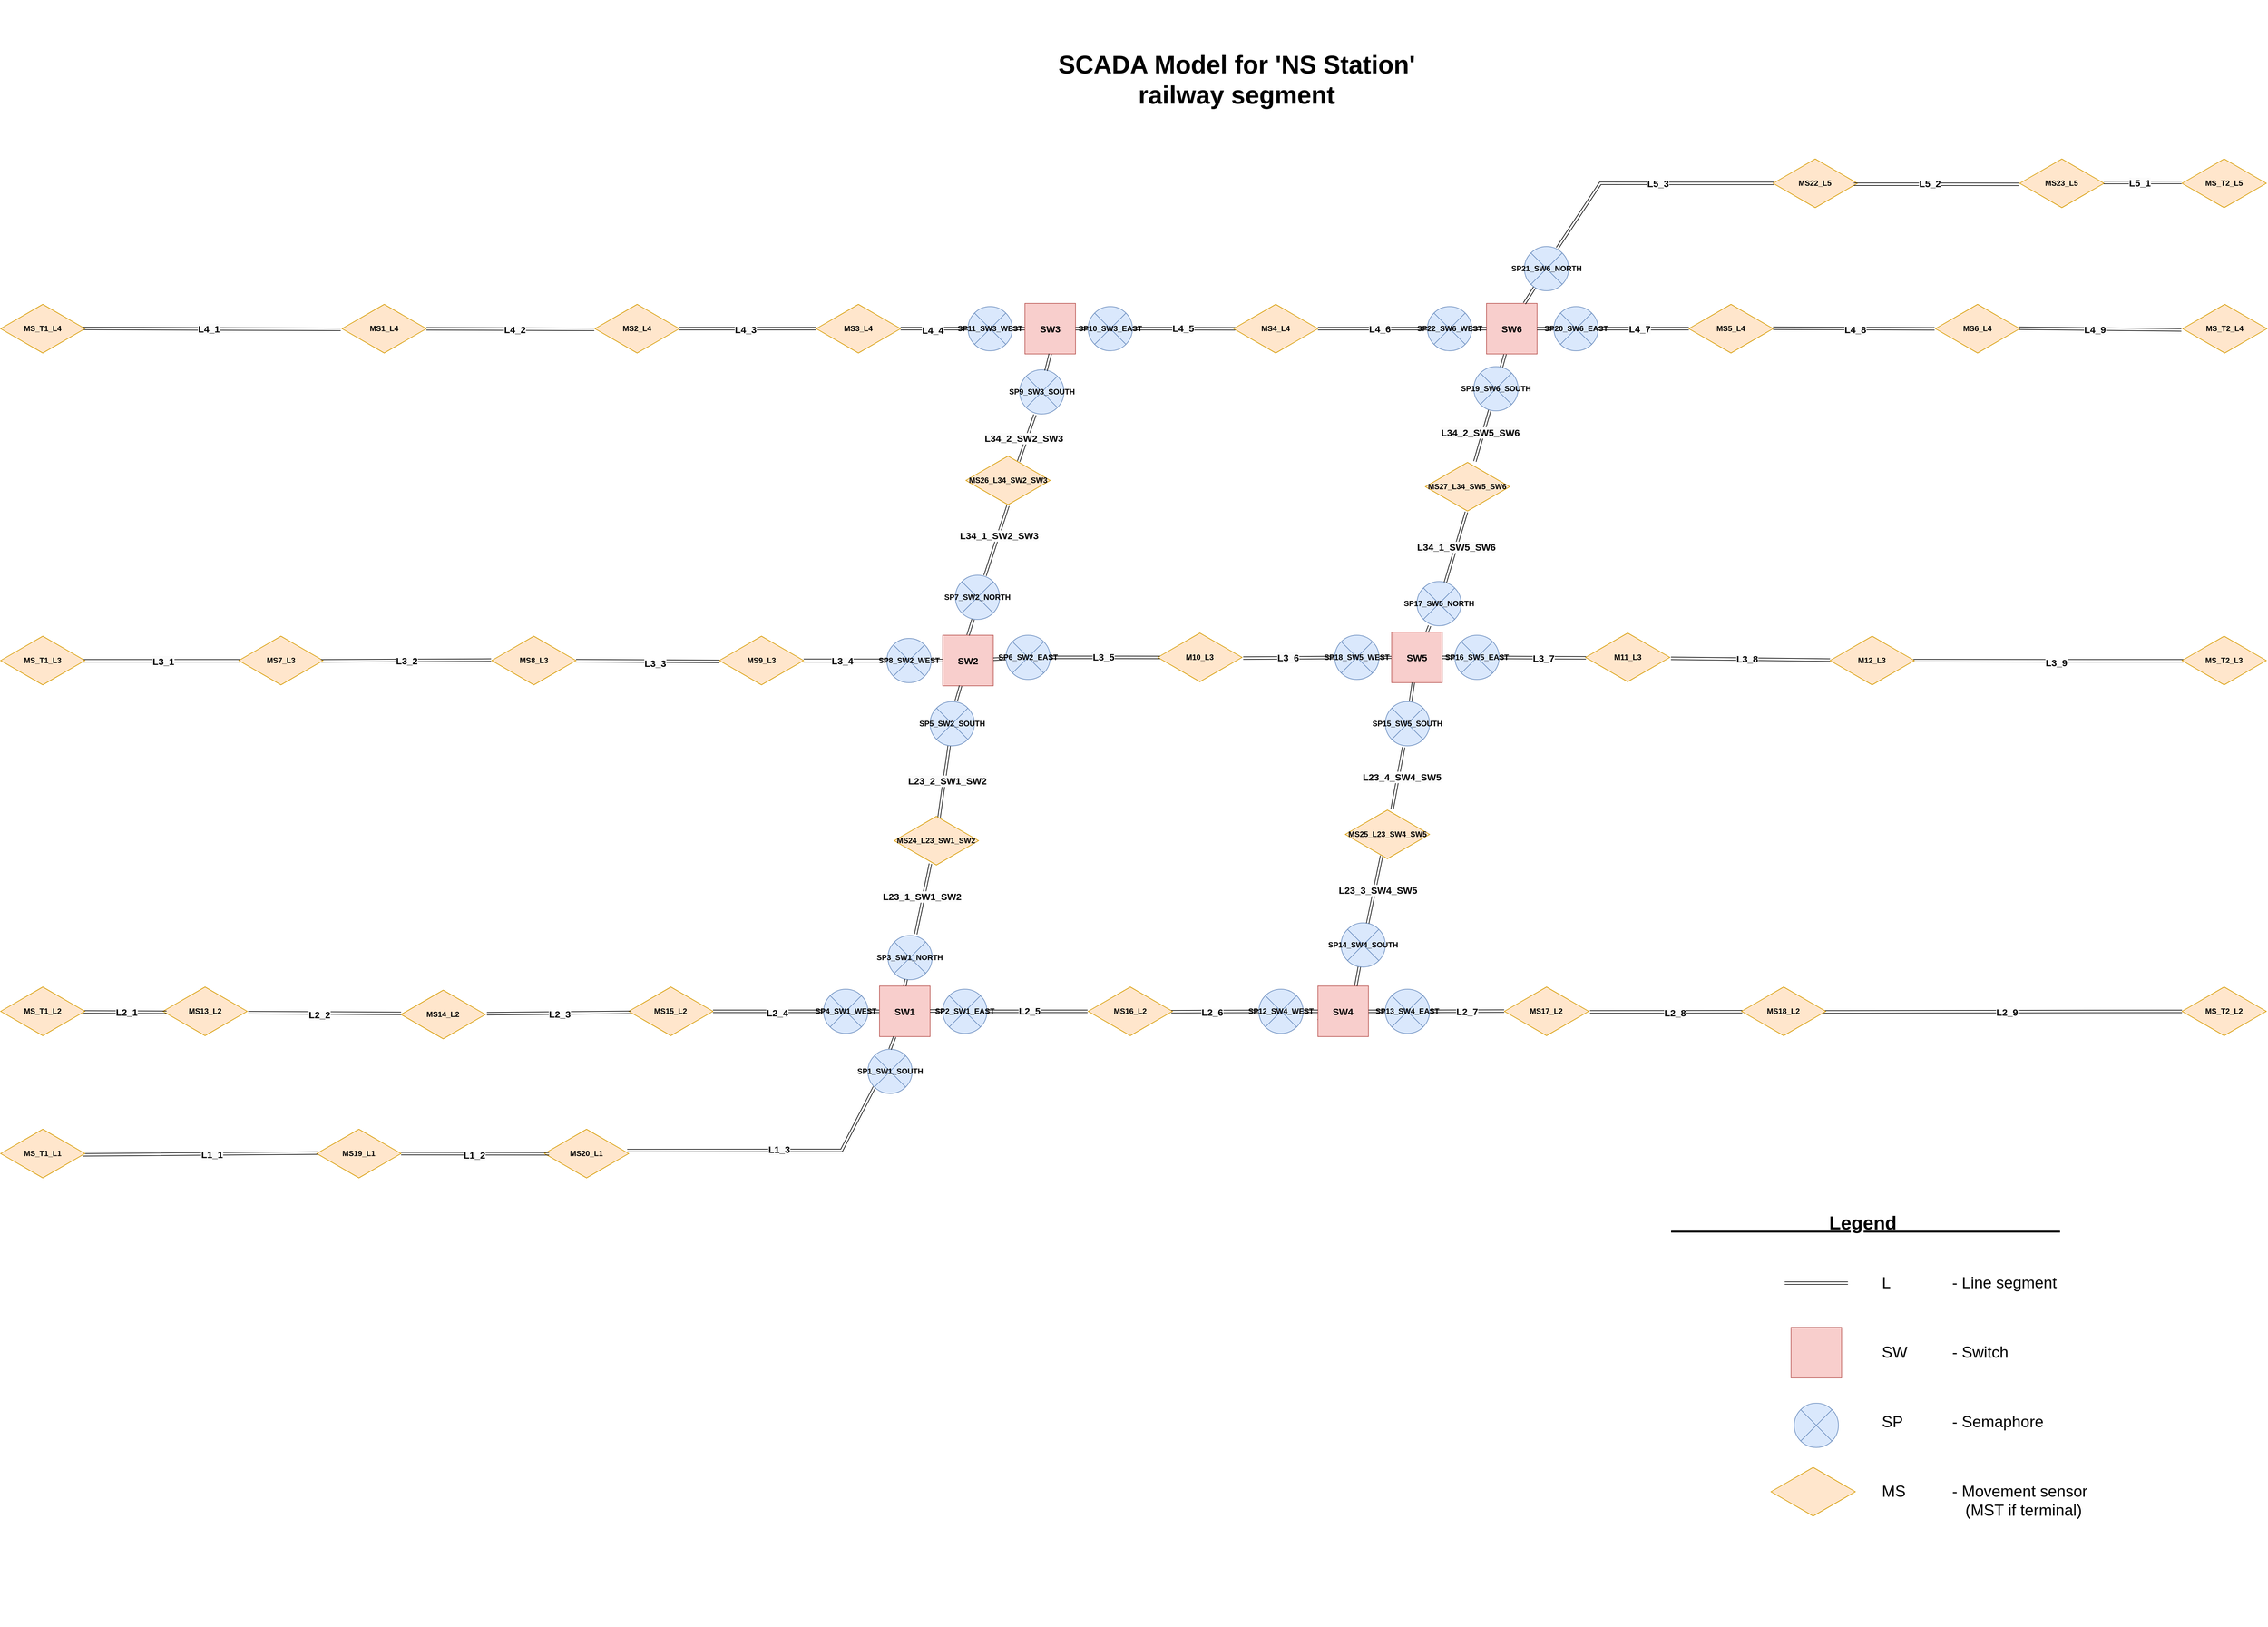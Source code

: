 <mxfile version="24.0.7" type="device">
  <diagram id="yPxyJZ8AM_hMuL3Unpa9" name="simple gitflow">
    <mxGraphModel dx="4293" dy="1783" grid="1" gridSize="10" guides="1" tooltips="1" connect="1" arrows="1" fold="1" page="1" pageScale="1" pageWidth="1100" pageHeight="850" math="0" shadow="0">
      <root>
        <mxCell id="0" />
        <mxCell id="1" parent="0" />
        <mxCell id="pkGze3YQsq-xrmIJsWhv-1" value="" style="shape=link;html=1;rounded=0;exitX=0.994;exitY=0.492;exitDx=0;exitDy=0;exitPerimeter=0;entryX=-0.015;entryY=0.525;entryDx=0;entryDy=0;entryPerimeter=0;" parent="1" source="GAUOLHCDLPHEOuQpr5a8-4" edge="1" target="E-2T1iUyNFgdppVxCig1-6">
          <mxGeometry width="100" relative="1" as="geometry">
            <mxPoint x="2030" y="-50" as="sourcePoint" />
            <mxPoint x="2160" y="-50" as="targetPoint" />
          </mxGeometry>
        </mxCell>
        <mxCell id="TutxoRWeY0GdgtEYkwn1-10" value="&lt;b style=&quot;font-size: 12px; text-wrap: wrap; background-color: rgb(251, 251, 251);&quot;&gt;&lt;font style=&quot;font-size: 15px;&quot;&gt;L4_9&lt;/font&gt;&lt;/b&gt;" style="edgeLabel;html=1;align=center;verticalAlign=middle;resizable=0;points=[];" parent="pkGze3YQsq-xrmIJsWhv-1" vertex="1" connectable="0">
          <mxGeometry x="-0.062" y="-3" relative="1" as="geometry">
            <mxPoint x="-1" y="-3" as="offset" />
          </mxGeometry>
        </mxCell>
        <mxCell id="pkGze3YQsq-xrmIJsWhv-2" value="" style="shape=link;html=1;rounded=0;exitX=0.989;exitY=0.502;exitDx=0;exitDy=0;exitPerimeter=0;entryX=0.018;entryY=0.505;entryDx=0;entryDy=0;entryPerimeter=0;" parent="1" source="GAUOLHCDLPHEOuQpr5a8-13" edge="1" target="E-2T1iUyNFgdppVxCig1-5">
          <mxGeometry width="100" relative="1" as="geometry">
            <mxPoint x="1940" y="480" as="sourcePoint" />
            <mxPoint x="2120" y="475" as="targetPoint" />
          </mxGeometry>
        </mxCell>
        <mxCell id="TutxoRWeY0GdgtEYkwn1-40" value="&lt;b style=&quot;font-size: 12px; text-wrap: wrap; background-color: rgb(251, 251, 251);&quot;&gt;&lt;font style=&quot;font-size: 15px;&quot;&gt;L3_9&lt;/font&gt;&lt;/b&gt;" style="edgeLabel;html=1;align=center;verticalAlign=middle;resizable=0;points=[];" parent="pkGze3YQsq-xrmIJsWhv-2" vertex="1" connectable="0">
          <mxGeometry x="0.055" y="-2" relative="1" as="geometry">
            <mxPoint as="offset" />
          </mxGeometry>
        </mxCell>
        <mxCell id="pkGze3YQsq-xrmIJsWhv-3" value="" style="shape=link;html=1;rounded=0;exitX=0.974;exitY=0.511;exitDx=0;exitDy=0;exitPerimeter=0;" parent="1" source="GAUOLHCDLPHEOuQpr5a8-30" edge="1" target="E-2T1iUyNFgdppVxCig1-3">
          <mxGeometry width="100" relative="1" as="geometry">
            <mxPoint x="1871.13" y="1035.84" as="sourcePoint" />
            <mxPoint x="2120" y="1030" as="targetPoint" />
          </mxGeometry>
        </mxCell>
        <mxCell id="TutxoRWeY0GdgtEYkwn1-54" value="&lt;b style=&quot;font-size: 12px; text-wrap: wrap; background-color: rgb(251, 251, 251);&quot;&gt;&lt;font style=&quot;font-size: 15px;&quot;&gt;L2_9&lt;/font&gt;&lt;/b&gt;" style="edgeLabel;html=1;align=center;verticalAlign=middle;resizable=0;points=[];" parent="pkGze3YQsq-xrmIJsWhv-3" vertex="1" connectable="0">
          <mxGeometry x="0.024" relative="1" as="geometry">
            <mxPoint as="offset" />
          </mxGeometry>
        </mxCell>
        <mxCell id="pkGze3YQsq-xrmIJsWhv-26" value="" style="shape=link;html=1;rounded=0;" parent="1" source="GAUOLHCDLPHEOuQpr5a8-107" edge="1">
          <mxGeometry width="100" relative="1" as="geometry">
            <mxPoint x="-850" y="-50" as="sourcePoint" />
            <mxPoint x="290" y="-50" as="targetPoint" />
          </mxGeometry>
        </mxCell>
        <mxCell id="pkGze3YQsq-xrmIJsWhv-27" value="&lt;b&gt;&lt;font style=&quot;font-size: 15px;&quot;&gt;SW3&lt;/font&gt;&lt;/b&gt;" style="whiteSpace=wrap;html=1;aspect=fixed;fillColor=#f8cecc;strokeColor=#b85450;" parent="1" vertex="1">
          <mxGeometry x="290" y="-90" width="80" height="80" as="geometry" />
        </mxCell>
        <mxCell id="pkGze3YQsq-xrmIJsWhv-31" value="" style="shape=link;html=1;rounded=0;" parent="1" source="GAUOLHCDLPHEOuQpr5a8-88" target="pkGze3YQsq-xrmIJsWhv-30" edge="1">
          <mxGeometry width="100" relative="1" as="geometry">
            <mxPoint x="-1190" y="470" as="sourcePoint" />
            <mxPoint x="1520" y="480" as="targetPoint" />
          </mxGeometry>
        </mxCell>
        <mxCell id="pkGze3YQsq-xrmIJsWhv-30" value="&lt;b&gt;&lt;font style=&quot;font-size: 15px;&quot;&gt;SW2&lt;/font&gt;&lt;/b&gt;" style="whiteSpace=wrap;html=1;aspect=fixed;fillColor=#f8cecc;strokeColor=#b85450;" parent="1" vertex="1">
          <mxGeometry x="160" y="435" width="80" height="80" as="geometry" />
        </mxCell>
        <mxCell id="pkGze3YQsq-xrmIJsWhv-33" value="" style="shape=link;html=1;rounded=0;" parent="1" source="GAUOLHCDLPHEOuQpr5a8-82" target="pkGze3YQsq-xrmIJsWhv-32" edge="1">
          <mxGeometry width="100" relative="1" as="geometry">
            <mxPoint x="-1010" y="1035" as="sourcePoint" />
            <mxPoint x="1500" y="1035" as="targetPoint" />
          </mxGeometry>
        </mxCell>
        <mxCell id="pkGze3YQsq-xrmIJsWhv-32" value="&lt;font style=&quot;font-size: 15px;&quot;&gt;&lt;b&gt;SW1&lt;/b&gt;&lt;/font&gt;" style="whiteSpace=wrap;html=1;aspect=fixed;fillColor=#f8cecc;strokeColor=#b85450;" parent="1" vertex="1">
          <mxGeometry x="60" y="990" width="80" height="80" as="geometry" />
        </mxCell>
        <mxCell id="pkGze3YQsq-xrmIJsWhv-35" value="" style="shape=link;html=1;rounded=0;" parent="1" source="GAUOLHCDLPHEOuQpr5a8-143" target="pkGze3YQsq-xrmIJsWhv-34" edge="1">
          <mxGeometry width="100" relative="1" as="geometry">
            <mxPoint x="810" y="570" as="sourcePoint" />
            <mxPoint x="1550" as="targetPoint" />
            <Array as="points" />
          </mxGeometry>
        </mxCell>
        <mxCell id="pkGze3YQsq-xrmIJsWhv-34" value="&lt;b&gt;&lt;font style=&quot;font-size: 15px;&quot;&gt;SW6&lt;/font&gt;&lt;/b&gt;" style="whiteSpace=wrap;html=1;aspect=fixed;fillColor=#f8cecc;strokeColor=#b85450;" parent="1" vertex="1">
          <mxGeometry x="1020" y="-90" width="80" height="80" as="geometry" />
        </mxCell>
        <mxCell id="pkGze3YQsq-xrmIJsWhv-37" value="" style="shape=link;html=1;rounded=0;width=3.333;" parent="1" source="GAUOLHCDLPHEOuQpr5a8-122" target="pkGze3YQsq-xrmIJsWhv-36" edge="1">
          <mxGeometry width="100" relative="1" as="geometry">
            <mxPoint x="240" y="475" as="sourcePoint" />
            <mxPoint x="1520" y="480" as="targetPoint" />
          </mxGeometry>
        </mxCell>
        <mxCell id="pkGze3YQsq-xrmIJsWhv-36" value="&lt;b&gt;&lt;font style=&quot;font-size: 15px;&quot;&gt;SW5&lt;/font&gt;&lt;/b&gt;" style="whiteSpace=wrap;html=1;aspect=fixed;fillColor=#f8cecc;strokeColor=#b85450;" parent="1" vertex="1">
          <mxGeometry x="870" y="430" width="80" height="80" as="geometry" />
        </mxCell>
        <mxCell id="pkGze3YQsq-xrmIJsWhv-48" value="&lt;b&gt;MS1_L4&lt;/b&gt;" style="html=1;whiteSpace=wrap;aspect=fixed;shape=isoRectangle;fillColor=#ffe6cc;strokeColor=#d79b00;" parent="1" vertex="1">
          <mxGeometry x="-790" y="-90" width="133.33" height="80" as="geometry" />
        </mxCell>
        <mxCell id="pkGze3YQsq-xrmIJsWhv-50" value="&lt;b&gt;MS2_L4&lt;/b&gt;" style="html=1;whiteSpace=wrap;aspect=fixed;shape=isoRectangle;fillColor=#ffe6cc;strokeColor=#d79b00;" parent="1" vertex="1">
          <mxGeometry x="-390" y="-90" width="133.33" height="80" as="geometry" />
        </mxCell>
        <mxCell id="pkGze3YQsq-xrmIJsWhv-52" value="&lt;b&gt;MS3_L4&lt;/b&gt;" style="html=1;whiteSpace=wrap;aspect=fixed;shape=isoRectangle;fillColor=#ffe6cc;strokeColor=#d79b00;" parent="1" vertex="1">
          <mxGeometry x="-40" y="-90" width="133.33" height="80" as="geometry" />
        </mxCell>
        <mxCell id="pkGze3YQsq-xrmIJsWhv-54" value="&lt;b&gt;MS7_L3&lt;/b&gt;" style="html=1;whiteSpace=wrap;aspect=fixed;shape=isoRectangle;fillColor=#ffe6cc;strokeColor=#d79b00;" parent="1" vertex="1">
          <mxGeometry x="-953.33" y="435" width="133.33" height="80" as="geometry" />
        </mxCell>
        <mxCell id="pkGze3YQsq-xrmIJsWhv-55" value="&lt;b&gt;MS8_L3&lt;/b&gt;" style="html=1;whiteSpace=wrap;aspect=fixed;shape=isoRectangle;fillColor=#ffe6cc;strokeColor=#d79b00;" parent="1" vertex="1">
          <mxGeometry x="-553.33" y="435" width="133.33" height="80" as="geometry" />
        </mxCell>
        <mxCell id="GAUOLHCDLPHEOuQpr5a8-1" value="&lt;b&gt;MS4_L4&lt;/b&gt;" style="html=1;whiteSpace=wrap;aspect=fixed;shape=isoRectangle;fillColor=#ffe6cc;strokeColor=#d79b00;" parent="1" vertex="1">
          <mxGeometry x="620" y="-90" width="133.33" height="80" as="geometry" />
        </mxCell>
        <mxCell id="GAUOLHCDLPHEOuQpr5a8-3" value="&lt;b&gt;MS5_L4&lt;/b&gt;" style="html=1;whiteSpace=wrap;aspect=fixed;shape=isoRectangle;fillColor=#ffe6cc;strokeColor=#d79b00;" parent="1" vertex="1">
          <mxGeometry x="1340" y="-90" width="133.33" height="80" as="geometry" />
        </mxCell>
        <mxCell id="GAUOLHCDLPHEOuQpr5a8-5" value="" style="shape=link;html=1;rounded=0;entryX=0;entryY=0.5;entryDx=0;entryDy=0;" parent="1" source="GAUOLHCDLPHEOuQpr5a8-141" target="pkGze3YQsq-xrmIJsWhv-34" edge="1">
          <mxGeometry width="100" relative="1" as="geometry">
            <mxPoint x="753" y="-50" as="sourcePoint" />
            <mxPoint x="1010" y="-50" as="targetPoint" />
          </mxGeometry>
        </mxCell>
        <mxCell id="GAUOLHCDLPHEOuQpr5a8-4" value="&lt;b&gt;MS6_L4&lt;/b&gt;" style="html=1;whiteSpace=wrap;aspect=fixed;shape=isoRectangle;fillColor=#ffe6cc;strokeColor=#d79b00;" parent="1" vertex="1">
          <mxGeometry x="1730" y="-90" width="133.33" height="80" as="geometry" />
        </mxCell>
        <mxCell id="GAUOLHCDLPHEOuQpr5a8-8" value="" style="shape=link;html=1;rounded=0;exitX=1;exitY=0.5;exitDx=0;exitDy=0;" parent="1" source="GAUOLHCDLPHEOuQpr5a8-140" edge="1">
          <mxGeometry width="100" relative="1" as="geometry">
            <mxPoint x="1300" y="-50" as="sourcePoint" />
            <mxPoint x="1340" y="-50" as="targetPoint" />
          </mxGeometry>
        </mxCell>
        <mxCell id="TutxoRWeY0GdgtEYkwn1-8" value="&lt;b style=&quot;font-size: 15px; text-wrap: wrap; background-color: rgb(251, 251, 251);&quot;&gt;L4_7&lt;/b&gt;" style="edgeLabel;html=1;align=center;verticalAlign=middle;resizable=0;points=[];" parent="GAUOLHCDLPHEOuQpr5a8-8" vertex="1" connectable="0">
          <mxGeometry x="-0.093" y="-3" relative="1" as="geometry">
            <mxPoint y="-3" as="offset" />
          </mxGeometry>
        </mxCell>
        <mxCell id="GAUOLHCDLPHEOuQpr5a8-9" value="&lt;b&gt;M10_L3&lt;/b&gt;" style="html=1;whiteSpace=wrap;aspect=fixed;shape=isoRectangle;fillColor=#ffe6cc;strokeColor=#d79b00;" parent="1" vertex="1">
          <mxGeometry x="500" y="430" width="133.33" height="80" as="geometry" />
        </mxCell>
        <mxCell id="GAUOLHCDLPHEOuQpr5a8-11" value="&lt;b&gt;M11_L3&lt;/b&gt;" style="html=1;whiteSpace=wrap;aspect=fixed;shape=isoRectangle;fillColor=#ffe6cc;strokeColor=#d79b00;" parent="1" vertex="1">
          <mxGeometry x="1176.67" y="430" width="133.33" height="80" as="geometry" />
        </mxCell>
        <mxCell id="GAUOLHCDLPHEOuQpr5a8-14" value="" style="shape=link;html=1;rounded=0;exitX=1.013;exitY=0.519;exitDx=0;exitDy=0;exitPerimeter=0;" parent="1" source="GAUOLHCDLPHEOuQpr5a8-11" target="GAUOLHCDLPHEOuQpr5a8-13" edge="1">
          <mxGeometry width="100" relative="1" as="geometry">
            <mxPoint x="1460" y="480" as="sourcePoint" />
            <mxPoint x="1990" y="480" as="targetPoint" />
          </mxGeometry>
        </mxCell>
        <mxCell id="TutxoRWeY0GdgtEYkwn1-39" value="&lt;b style=&quot;font-size: 12px; text-wrap: wrap; background-color: rgb(251, 251, 251);&quot;&gt;&lt;font style=&quot;font-size: 15px;&quot;&gt;L3_8&lt;/font&gt;&lt;/b&gt;" style="edgeLabel;html=1;align=center;verticalAlign=middle;resizable=0;points=[];" parent="GAUOLHCDLPHEOuQpr5a8-14" vertex="1" connectable="0">
          <mxGeometry x="-0.043" y="1" relative="1" as="geometry">
            <mxPoint as="offset" />
          </mxGeometry>
        </mxCell>
        <mxCell id="GAUOLHCDLPHEOuQpr5a8-13" value="&lt;b&gt;M12_L3&lt;/b&gt;" style="html=1;whiteSpace=wrap;aspect=fixed;shape=isoRectangle;fillColor=#ffe6cc;strokeColor=#d79b00;" parent="1" vertex="1">
          <mxGeometry x="1563.33" y="435" width="133.33" height="80" as="geometry" />
        </mxCell>
        <mxCell id="GAUOLHCDLPHEOuQpr5a8-16" value="&lt;b&gt;MS14_L2&lt;/b&gt;" style="html=1;whiteSpace=wrap;aspect=fixed;shape=isoRectangle;fillColor=#ffe6cc;strokeColor=#d79b00;" parent="1" vertex="1">
          <mxGeometry x="-696.67" y="995" width="133.33" height="80" as="geometry" />
        </mxCell>
        <mxCell id="GAUOLHCDLPHEOuQpr5a8-15" value="&lt;b&gt;MS13_L2&lt;/b&gt;" style="html=1;whiteSpace=wrap;aspect=fixed;shape=isoRectangle;fillColor=#ffe6cc;strokeColor=#d79b00;" parent="1" vertex="1">
          <mxGeometry x="-1073.33" y="990" width="133.33" height="80" as="geometry" />
        </mxCell>
        <mxCell id="pkGze3YQsq-xrmIJsWhv-56" value="&lt;b&gt;MS9_L3&lt;/b&gt;" style="html=1;whiteSpace=wrap;aspect=fixed;shape=isoRectangle;fillColor=#ffe6cc;strokeColor=#d79b00;" parent="1" vertex="1">
          <mxGeometry x="-193.33" y="435" width="133.33" height="80" as="geometry" />
        </mxCell>
        <mxCell id="GAUOLHCDLPHEOuQpr5a8-17" value="&lt;b&gt;MS15_L2&lt;/b&gt;" style="html=1;whiteSpace=wrap;aspect=fixed;shape=isoRectangle;fillColor=#ffe6cc;strokeColor=#d79b00;" parent="1" vertex="1">
          <mxGeometry x="-336.66" y="990" width="133.33" height="80" as="geometry" />
        </mxCell>
        <mxCell id="GAUOLHCDLPHEOuQpr5a8-25" value="" style="shape=link;html=1;rounded=0;entryX=0;entryY=0.478;entryDx=0;entryDy=0;entryPerimeter=0;exitX=1.011;exitY=0.527;exitDx=0;exitDy=0;exitPerimeter=0;" parent="1" source="GAUOLHCDLPHEOuQpr5a8-15" target="GAUOLHCDLPHEOuQpr5a8-16" edge="1">
          <mxGeometry width="100" relative="1" as="geometry">
            <mxPoint x="-770" y="1034.507" as="sourcePoint" />
            <mxPoint x="-820" y="1035" as="targetPoint" />
          </mxGeometry>
        </mxCell>
        <mxCell id="TutxoRWeY0GdgtEYkwn1-46" value="&lt;b style=&quot;font-size: 12px; text-wrap: wrap; background-color: rgb(251, 251, 251);&quot;&gt;&lt;font style=&quot;font-size: 15px;&quot;&gt;L2_2&lt;/font&gt;&lt;/b&gt;" style="edgeLabel;html=1;align=center;verticalAlign=middle;resizable=0;points=[];" parent="GAUOLHCDLPHEOuQpr5a8-25" vertex="1" connectable="0">
          <mxGeometry x="-0.073" y="-2" relative="1" as="geometry">
            <mxPoint as="offset" />
          </mxGeometry>
        </mxCell>
        <mxCell id="GAUOLHCDLPHEOuQpr5a8-26" value="" style="shape=link;html=1;rounded=0;" parent="1" target="pkGze3YQsq-xrmIJsWhv-38" edge="1">
          <mxGeometry width="100" relative="1" as="geometry">
            <mxPoint x="780" y="1035" as="sourcePoint" />
            <mxPoint x="992" y="735" as="targetPoint" />
            <Array as="points" />
          </mxGeometry>
        </mxCell>
        <mxCell id="pkGze3YQsq-xrmIJsWhv-38" value="&lt;b&gt;&lt;font style=&quot;font-size: 15px;&quot;&gt;SW4&lt;/font&gt;&lt;/b&gt;" style="whiteSpace=wrap;html=1;aspect=fixed;fillColor=#f8cecc;strokeColor=#b85450;" parent="1" vertex="1">
          <mxGeometry x="753.33" y="990" width="80" height="80" as="geometry" />
        </mxCell>
        <mxCell id="GAUOLHCDLPHEOuQpr5a8-27" value="&lt;b&gt;MS16_L2&lt;/b&gt;" style="html=1;whiteSpace=wrap;aspect=fixed;shape=isoRectangle;fillColor=#ffe6cc;strokeColor=#d79b00;" parent="1" vertex="1">
          <mxGeometry x="390.0" y="990" width="133.33" height="80" as="geometry" />
        </mxCell>
        <mxCell id="GAUOLHCDLPHEOuQpr5a8-28" value="&lt;b&gt;MS17_L2&lt;/b&gt;" style="html=1;whiteSpace=wrap;aspect=fixed;shape=isoRectangle;fillColor=#ffe6cc;strokeColor=#d79b00;" parent="1" vertex="1">
          <mxGeometry x="1048.33" y="990" width="133.33" height="80" as="geometry" />
        </mxCell>
        <mxCell id="GAUOLHCDLPHEOuQpr5a8-30" value="&lt;b&gt;MS18_L2&lt;/b&gt;" style="html=1;whiteSpace=wrap;aspect=fixed;shape=isoRectangle;fillColor=#ffe6cc;strokeColor=#d79b00;" parent="1" vertex="1">
          <mxGeometry x="1423.34" y="990" width="133.33" height="80" as="geometry" />
        </mxCell>
        <mxCell id="GAUOLHCDLPHEOuQpr5a8-31" value="&lt;b&gt;MS20_L1&lt;/b&gt;" style="html=1;whiteSpace=wrap;aspect=fixed;shape=isoRectangle;fillColor=#ffe6cc;strokeColor=#d79b00;" parent="1" vertex="1">
          <mxGeometry x="-469.99" y="1215" width="133.33" height="80" as="geometry" />
        </mxCell>
        <mxCell id="GAUOLHCDLPHEOuQpr5a8-35" value="&lt;b&gt;MS19_L1&lt;/b&gt;" style="html=1;whiteSpace=wrap;aspect=fixed;shape=isoRectangle;fillColor=#ffe6cc;strokeColor=#d79b00;" parent="1" vertex="1">
          <mxGeometry x="-830.0" y="1215" width="133.33" height="80" as="geometry" />
        </mxCell>
        <mxCell id="GAUOLHCDLPHEOuQpr5a8-40" value="&lt;b&gt;MS23_L5&lt;/b&gt;" style="html=1;whiteSpace=wrap;aspect=fixed;shape=isoRectangle;fillColor=#ffe6cc;strokeColor=#d79b00;" parent="1" vertex="1">
          <mxGeometry x="1863.33" y="-320" width="133.33" height="80" as="geometry" />
        </mxCell>
        <mxCell id="GAUOLHCDLPHEOuQpr5a8-41" value="&lt;b&gt;MS22_L5&lt;/b&gt;" style="html=1;whiteSpace=wrap;aspect=fixed;shape=isoRectangle;fillColor=#ffe6cc;strokeColor=#d79b00;" parent="1" vertex="1">
          <mxGeometry x="1473.33" y="-320" width="133.33" height="80" as="geometry" />
        </mxCell>
        <mxCell id="GAUOLHCDLPHEOuQpr5a8-48" value="" style="shape=link;html=1;rounded=0;exitX=0.531;exitY=0.047;exitDx=0;exitDy=0;exitPerimeter=0;" parent="1" source="GAUOLHCDLPHEOuQpr5a8-239" target="GAUOLHCDLPHEOuQpr5a8-87" edge="1">
          <mxGeometry width="100" relative="1" as="geometry">
            <mxPoint x="171.9" y="658.11" as="sourcePoint" />
            <mxPoint x="270" y="680" as="targetPoint" />
          </mxGeometry>
        </mxCell>
        <mxCell id="TutxoRWeY0GdgtEYkwn1-41" value="&lt;span style=&quot;font-size: 15px; font-weight: 700; text-wrap: wrap; background-color: rgb(251, 251, 251);&quot;&gt;L23_2_SW1_SW2&lt;/span&gt;" style="edgeLabel;html=1;align=center;verticalAlign=middle;resizable=0;points=[];" parent="GAUOLHCDLPHEOuQpr5a8-48" vertex="1" connectable="0">
          <mxGeometry x="0.054" y="-4" relative="1" as="geometry">
            <mxPoint as="offset" />
          </mxGeometry>
        </mxCell>
        <mxCell id="GAUOLHCDLPHEOuQpr5a8-49" value="" style="shape=link;html=1;rounded=0;entryX=0.344;entryY=1.018;entryDx=0;entryDy=0;exitX=0.625;exitY=0.125;exitDx=0;exitDy=0;exitPerimeter=0;entryPerimeter=0;" parent="1" source="TutxoRWeY0GdgtEYkwn1-21" target="GAUOLHCDLPHEOuQpr5a8-106" edge="1">
          <mxGeometry width="100" relative="1" as="geometry">
            <mxPoint x="251.6" y="270.33" as="sourcePoint" />
            <mxPoint x="290" y="260" as="targetPoint" />
          </mxGeometry>
        </mxCell>
        <mxCell id="TutxoRWeY0GdgtEYkwn1-25" value="&lt;span style=&quot;font-size: 15px; font-weight: 700; text-wrap: wrap; background-color: rgb(251, 251, 251);&quot;&gt;L34_2_SW2_SW3&lt;/span&gt;" style="edgeLabel;html=1;align=center;verticalAlign=middle;resizable=0;points=[];" parent="GAUOLHCDLPHEOuQpr5a8-49" vertex="1" connectable="0">
          <mxGeometry x="-0.044" y="5" relative="1" as="geometry">
            <mxPoint as="offset" />
          </mxGeometry>
        </mxCell>
        <mxCell id="GAUOLHCDLPHEOuQpr5a8-51" value="" style="shape=link;html=1;rounded=0;exitX=1;exitY=0.5;exitDx=0;exitDy=0;" parent="1" source="GAUOLHCDLPHEOuQpr5a8-116" target="pkGze3YQsq-xrmIJsWhv-38" edge="1">
          <mxGeometry width="100" relative="1" as="geometry">
            <mxPoint x="622.49" y="1035.24" as="sourcePoint" />
            <mxPoint x="670" y="1050" as="targetPoint" />
          </mxGeometry>
        </mxCell>
        <mxCell id="GAUOLHCDLPHEOuQpr5a8-52" value="" style="shape=link;html=1;rounded=0;exitX=1.015;exitY=0.511;exitDx=0;exitDy=0;exitPerimeter=0;entryX=0.009;entryY=0.508;entryDx=0;entryDy=0;entryPerimeter=0;" parent="1" source="GAUOLHCDLPHEOuQpr5a8-28" target="GAUOLHCDLPHEOuQpr5a8-30" edge="1">
          <mxGeometry width="100" relative="1" as="geometry">
            <mxPoint x="1340.96" y="1035.84" as="sourcePoint" />
            <mxPoint x="1370" y="1040" as="targetPoint" />
          </mxGeometry>
        </mxCell>
        <mxCell id="TutxoRWeY0GdgtEYkwn1-53" value="&lt;b style=&quot;font-size: 12px; text-wrap: wrap; background-color: rgb(251, 251, 251);&quot;&gt;&lt;font style=&quot;font-size: 15px;&quot;&gt;L2_8&lt;/font&gt;&lt;/b&gt;" style="edgeLabel;html=1;align=center;verticalAlign=middle;resizable=0;points=[];" parent="GAUOLHCDLPHEOuQpr5a8-52" vertex="1" connectable="0">
          <mxGeometry x="0.116" y="-1" relative="1" as="geometry">
            <mxPoint as="offset" />
          </mxGeometry>
        </mxCell>
        <mxCell id="GAUOLHCDLPHEOuQpr5a8-81" value="&lt;span style=&quot;font-weight: 700;&quot;&gt;SP1_SW1_SOUTH&lt;/span&gt;" style="shape=sumEllipse;perimeter=ellipsePerimeter;whiteSpace=wrap;html=1;backgroundOutline=1;fillColor=#dae8fc;strokeColor=#6c8ebf;" parent="1" vertex="1">
          <mxGeometry x="41.67" y="1090" width="70" height="70" as="geometry" />
        </mxCell>
        <mxCell id="GAUOLHCDLPHEOuQpr5a8-82" value="&lt;span style=&quot;font-weight: 700;&quot;&gt;SP4_SW1_WEST&lt;/span&gt;" style="shape=sumEllipse;perimeter=ellipsePerimeter;whiteSpace=wrap;html=1;backgroundOutline=1;fillColor=#dae8fc;strokeColor=#6c8ebf;" parent="1" vertex="1">
          <mxGeometry x="-28.33" y="995" width="70" height="70" as="geometry" />
        </mxCell>
        <mxCell id="GAUOLHCDLPHEOuQpr5a8-84" value="&lt;span style=&quot;font-weight: 700;&quot;&gt;SP3_SW1_NORTH&lt;/span&gt;" style="shape=sumEllipse;perimeter=ellipsePerimeter;whiteSpace=wrap;html=1;backgroundOutline=1;fillColor=#dae8fc;strokeColor=#6c8ebf;" parent="1" vertex="1">
          <mxGeometry x="73.33" y="910" width="70" height="70" as="geometry" />
        </mxCell>
        <mxCell id="GAUOLHCDLPHEOuQpr5a8-86" value="" style="shape=link;html=1;rounded=0;entryX=0.085;entryY=0.488;entryDx=0;entryDy=0;entryPerimeter=0;" parent="1" source="pkGze3YQsq-xrmIJsWhv-32" target="GAUOLHCDLPHEOuQpr5a8-85" edge="1">
          <mxGeometry width="100" relative="1" as="geometry">
            <mxPoint x="140" y="1035" as="sourcePoint" />
            <mxPoint x="401" y="1034" as="targetPoint" />
          </mxGeometry>
        </mxCell>
        <mxCell id="GAUOLHCDLPHEOuQpr5a8-85" value="&lt;b&gt;SP2_SW1_EAST&lt;/b&gt;" style="shape=sumEllipse;perimeter=ellipsePerimeter;whiteSpace=wrap;html=1;backgroundOutline=1;fillColor=#dae8fc;strokeColor=#6c8ebf;" parent="1" vertex="1">
          <mxGeometry x="160" y="995" width="70" height="70" as="geometry" />
        </mxCell>
        <mxCell id="GAUOLHCDLPHEOuQpr5a8-87" value="&lt;span style=&quot;font-weight: 700;&quot;&gt;SP5_SW2_SOUTH&lt;/span&gt;" style="shape=sumEllipse;perimeter=ellipsePerimeter;whiteSpace=wrap;html=1;backgroundOutline=1;fillColor=#dae8fc;strokeColor=#6c8ebf;" parent="1" vertex="1">
          <mxGeometry x="140" y="540" width="70" height="70" as="geometry" />
        </mxCell>
        <mxCell id="GAUOLHCDLPHEOuQpr5a8-88" value="&lt;span style=&quot;font-weight: 700;&quot;&gt;SP8_SW2_WEST&lt;/span&gt;" style="shape=sumEllipse;perimeter=ellipsePerimeter;whiteSpace=wrap;html=1;backgroundOutline=1;fillColor=#dae8fc;strokeColor=#6c8ebf;" parent="1" vertex="1">
          <mxGeometry x="71.66" y="440" width="70" height="70" as="geometry" />
        </mxCell>
        <mxCell id="GAUOLHCDLPHEOuQpr5a8-92" value="" style="shape=link;html=1;rounded=0;exitX=0.59;exitY=-0.017;exitDx=0;exitDy=0;exitPerimeter=0;" parent="1" source="GAUOLHCDLPHEOuQpr5a8-87" target="pkGze3YQsq-xrmIJsWhv-30" edge="1">
          <mxGeometry width="100" relative="1" as="geometry">
            <mxPoint x="280" y="680" as="sourcePoint" />
            <mxPoint x="380" y="680" as="targetPoint" />
          </mxGeometry>
        </mxCell>
        <mxCell id="GAUOLHCDLPHEOuQpr5a8-93" value="" style="shape=link;html=1;rounded=0;entryX=0.4;entryY=0.997;entryDx=0;entryDy=0;exitX=0.5;exitY=0;exitDx=0;exitDy=0;entryPerimeter=0;" parent="1" source="pkGze3YQsq-xrmIJsWhv-30" target="GAUOLHCDLPHEOuQpr5a8-89" edge="1">
          <mxGeometry width="100" relative="1" as="geometry">
            <mxPoint x="200" y="435" as="sourcePoint" />
            <mxPoint x="310" y="70" as="targetPoint" />
          </mxGeometry>
        </mxCell>
        <mxCell id="GAUOLHCDLPHEOuQpr5a8-89" value="&lt;span style=&quot;font-weight: 700;&quot;&gt;SP7_SW2_NORTH&lt;/span&gt;" style="shape=sumEllipse;perimeter=ellipsePerimeter;whiteSpace=wrap;html=1;backgroundOutline=1;fillColor=#dae8fc;strokeColor=#6c8ebf;" parent="1" vertex="1">
          <mxGeometry x="180" y="340" width="70" height="70" as="geometry" />
        </mxCell>
        <mxCell id="GAUOLHCDLPHEOuQpr5a8-95" value="" style="shape=link;html=1;rounded=0;" parent="1" source="pkGze3YQsq-xrmIJsWhv-30" target="GAUOLHCDLPHEOuQpr5a8-90" edge="1">
          <mxGeometry width="100" relative="1" as="geometry">
            <mxPoint x="240" y="475" as="sourcePoint" />
            <mxPoint x="500" y="475" as="targetPoint" />
          </mxGeometry>
        </mxCell>
        <mxCell id="GAUOLHCDLPHEOuQpr5a8-90" value="&lt;b&gt;SP6_SW2_EAST&lt;/b&gt;" style="shape=sumEllipse;perimeter=ellipsePerimeter;whiteSpace=wrap;html=1;backgroundOutline=1;fillColor=#dae8fc;strokeColor=#6c8ebf;" parent="1" vertex="1">
          <mxGeometry x="260.0" y="435" width="70" height="70" as="geometry" />
        </mxCell>
        <mxCell id="GAUOLHCDLPHEOuQpr5a8-106" value="&lt;span style=&quot;font-weight: 700;&quot;&gt;SP9_SW3_SOUTH&lt;/span&gt;" style="shape=sumEllipse;perimeter=ellipsePerimeter;whiteSpace=wrap;html=1;backgroundOutline=1;fillColor=#dae8fc;strokeColor=#6c8ebf;" parent="1" vertex="1">
          <mxGeometry x="281.67" y="15" width="70" height="70" as="geometry" />
        </mxCell>
        <mxCell id="GAUOLHCDLPHEOuQpr5a8-107" value="&lt;span style=&quot;font-weight: 700;&quot;&gt;SP11_SW3_WEST&lt;/span&gt;" style="shape=sumEllipse;perimeter=ellipsePerimeter;whiteSpace=wrap;html=1;backgroundOutline=1;fillColor=#dae8fc;strokeColor=#6c8ebf;" parent="1" vertex="1">
          <mxGeometry x="200" y="-85" width="70" height="70" as="geometry" />
        </mxCell>
        <mxCell id="GAUOLHCDLPHEOuQpr5a8-111" value="" style="shape=link;html=1;rounded=0;" parent="1" target="GAUOLHCDLPHEOuQpr5a8-109" edge="1">
          <mxGeometry width="100" relative="1" as="geometry">
            <mxPoint x="370" y="-50" as="sourcePoint" />
            <mxPoint x="620" y="-50" as="targetPoint" />
          </mxGeometry>
        </mxCell>
        <mxCell id="GAUOLHCDLPHEOuQpr5a8-109" value="&lt;span style=&quot;font-weight: 700;&quot;&gt;SP10_SW3_EAST&lt;/span&gt;" style="shape=sumEllipse;perimeter=ellipsePerimeter;whiteSpace=wrap;html=1;backgroundOutline=1;fillColor=#dae8fc;strokeColor=#6c8ebf;" parent="1" vertex="1">
          <mxGeometry x="390.0" y="-85" width="70" height="70" as="geometry" />
        </mxCell>
        <mxCell id="GAUOLHCDLPHEOuQpr5a8-116" value="&lt;b&gt;SP12_SW4_WEST&lt;/b&gt;" style="shape=sumEllipse;perimeter=ellipsePerimeter;whiteSpace=wrap;html=1;backgroundOutline=1;fillColor=#dae8fc;strokeColor=#6c8ebf;" parent="1" vertex="1">
          <mxGeometry x="660" y="995" width="70" height="70" as="geometry" />
        </mxCell>
        <mxCell id="GAUOLHCDLPHEOuQpr5a8-129" value="" style="shape=link;html=1;rounded=0;" parent="1" source="pkGze3YQsq-xrmIJsWhv-38" target="GAUOLHCDLPHEOuQpr5a8-117" edge="1">
          <mxGeometry width="100" relative="1" as="geometry">
            <mxPoint x="830" y="1035" as="sourcePoint" />
            <mxPoint x="1050" y="1035" as="targetPoint" />
          </mxGeometry>
        </mxCell>
        <mxCell id="GAUOLHCDLPHEOuQpr5a8-117" value="&lt;span style=&quot;font-weight: 700;&quot;&gt;SP13_SW4_EAST&lt;/span&gt;" style="shape=sumEllipse;perimeter=ellipsePerimeter;whiteSpace=wrap;html=1;backgroundOutline=1;fillColor=#dae8fc;strokeColor=#6c8ebf;" parent="1" vertex="1">
          <mxGeometry x="860" y="995" width="70" height="70" as="geometry" />
        </mxCell>
        <mxCell id="GAUOLHCDLPHEOuQpr5a8-130" value="" style="shape=link;html=1;rounded=0;" parent="1" source="pkGze3YQsq-xrmIJsWhv-36" target="GAUOLHCDLPHEOuQpr5a8-124" edge="1">
          <mxGeometry width="100" relative="1" as="geometry">
            <mxPoint x="950" y="480" as="sourcePoint" />
            <mxPoint x="1177" y="480" as="targetPoint" />
          </mxGeometry>
        </mxCell>
        <mxCell id="GAUOLHCDLPHEOuQpr5a8-124" value="&lt;span style=&quot;font-weight: 700;&quot;&gt;SP16_SW5_EAST&lt;/span&gt;" style="shape=sumEllipse;perimeter=ellipsePerimeter;whiteSpace=wrap;html=1;backgroundOutline=1;fillColor=#dae8fc;strokeColor=#6c8ebf;" parent="1" vertex="1">
          <mxGeometry x="970" y="435" width="70" height="70" as="geometry" />
        </mxCell>
        <mxCell id="GAUOLHCDLPHEOuQpr5a8-131" value="" style="shape=link;html=1;rounded=0;exitX=1.014;exitY=0.514;exitDx=0;exitDy=0;exitPerimeter=0;" parent="1" source="GAUOLHCDLPHEOuQpr5a8-9" target="GAUOLHCDLPHEOuQpr5a8-122" edge="1">
          <mxGeometry width="100" relative="1" as="geometry">
            <mxPoint x="720" y="470" as="sourcePoint" />
            <mxPoint x="870" y="479" as="targetPoint" />
          </mxGeometry>
        </mxCell>
        <mxCell id="TutxoRWeY0GdgtEYkwn1-36" value="&#xa;&lt;b style=&quot;color: rgb(0, 0, 0); font-family: Helvetica; font-size: 15px; font-style: normal; font-variant-ligatures: normal; font-variant-caps: normal; letter-spacing: normal; orphans: 2; text-align: center; text-indent: 0px; text-transform: none; widows: 2; word-spacing: 0px; -webkit-text-stroke-width: 0px; white-space: normal; background-color: rgb(251, 251, 251); text-decoration-thickness: initial; text-decoration-style: initial; text-decoration-color: initial;&quot;&gt;L3_6&lt;/b&gt;&#xa;&#xa;" style="edgeLabel;html=1;align=center;verticalAlign=middle;resizable=0;points=[];" parent="GAUOLHCDLPHEOuQpr5a8-131" vertex="1" connectable="0">
          <mxGeometry x="-0.026" y="-6" relative="1" as="geometry">
            <mxPoint as="offset" />
          </mxGeometry>
        </mxCell>
        <mxCell id="GAUOLHCDLPHEOuQpr5a8-122" value="&lt;span style=&quot;font-weight: 700;&quot;&gt;SP18_SW5_WEST&lt;/span&gt;" style="shape=sumEllipse;perimeter=ellipsePerimeter;whiteSpace=wrap;html=1;backgroundOutline=1;fillColor=#dae8fc;strokeColor=#6c8ebf;" parent="1" vertex="1">
          <mxGeometry x="780" y="435" width="70" height="70" as="geometry" />
        </mxCell>
        <mxCell id="GAUOLHCDLPHEOuQpr5a8-132" value="" style="shape=link;html=1;rounded=0;exitX=0.75;exitY=0;exitDx=0;exitDy=0;" parent="1" source="pkGze3YQsq-xrmIJsWhv-38" target="GAUOLHCDLPHEOuQpr5a8-115" edge="1">
          <mxGeometry width="100" relative="1" as="geometry">
            <mxPoint x="801" y="995" as="sourcePoint" />
            <mxPoint x="1019" y="210" as="targetPoint" />
            <Array as="points" />
          </mxGeometry>
        </mxCell>
        <mxCell id="GAUOLHCDLPHEOuQpr5a8-115" value="&lt;span style=&quot;font-weight: 700;&quot;&gt;SP14_SW4_SOUTH&lt;/span&gt;" style="shape=sumEllipse;perimeter=ellipsePerimeter;whiteSpace=wrap;html=1;backgroundOutline=1;fillColor=#dae8fc;strokeColor=#6c8ebf;" parent="1" vertex="1">
          <mxGeometry x="790.0" y="890" width="70" height="70" as="geometry" />
        </mxCell>
        <mxCell id="GAUOLHCDLPHEOuQpr5a8-133" value="" style="shape=link;html=1;rounded=0;" parent="1" source="GAUOLHCDLPHEOuQpr5a8-121" target="pkGze3YQsq-xrmIJsWhv-36" edge="1">
          <mxGeometry width="100" relative="1" as="geometry">
            <mxPoint x="844" y="751" as="sourcePoint" />
            <mxPoint x="1029" y="70" as="targetPoint" />
            <Array as="points" />
          </mxGeometry>
        </mxCell>
        <mxCell id="GAUOLHCDLPHEOuQpr5a8-123" value="&lt;span style=&quot;font-weight: 700;&quot;&gt;SP17_SW5_NORTH&lt;/span&gt;" style="shape=sumEllipse;perimeter=ellipsePerimeter;whiteSpace=wrap;html=1;backgroundOutline=1;fillColor=#dae8fc;strokeColor=#6c8ebf;" parent="1" vertex="1">
          <mxGeometry x="910" y="350" width="70" height="70" as="geometry" />
        </mxCell>
        <mxCell id="GAUOLHCDLPHEOuQpr5a8-121" value="&lt;span style=&quot;font-weight: 700;&quot;&gt;SP15_SW5_SOUTH&lt;/span&gt;" style="shape=sumEllipse;perimeter=ellipsePerimeter;whiteSpace=wrap;html=1;backgroundOutline=1;fillColor=#dae8fc;strokeColor=#6c8ebf;" parent="1" vertex="1">
          <mxGeometry x="860" y="540" width="70" height="70" as="geometry" />
        </mxCell>
        <mxCell id="GAUOLHCDLPHEOuQpr5a8-135" value="" style="shape=link;html=1;rounded=0;" parent="1" source="pkGze3YQsq-xrmIJsWhv-36" edge="1">
          <mxGeometry width="100" relative="1" as="geometry">
            <mxPoint x="770" y="360" as="sourcePoint" />
            <mxPoint x="930" y="420" as="targetPoint" />
          </mxGeometry>
        </mxCell>
        <mxCell id="GAUOLHCDLPHEOuQpr5a8-141" value="&lt;span style=&quot;font-weight: 700;&quot;&gt;SP22_SW6_WEST&lt;/span&gt;" style="shape=sumEllipse;perimeter=ellipsePerimeter;whiteSpace=wrap;html=1;backgroundOutline=1;fillColor=#dae8fc;strokeColor=#6c8ebf;" parent="1" vertex="1">
          <mxGeometry x="926.67" y="-85" width="70" height="70" as="geometry" />
        </mxCell>
        <mxCell id="GAUOLHCDLPHEOuQpr5a8-145" value="" style="shape=link;html=1;rounded=0;exitX=1;exitY=0.5;exitDx=0;exitDy=0;" parent="1" source="pkGze3YQsq-xrmIJsWhv-34" target="GAUOLHCDLPHEOuQpr5a8-140" edge="1">
          <mxGeometry width="100" relative="1" as="geometry">
            <mxPoint x="1100" y="-50" as="sourcePoint" />
            <mxPoint x="1340" y="-50" as="targetPoint" />
          </mxGeometry>
        </mxCell>
        <mxCell id="GAUOLHCDLPHEOuQpr5a8-140" value="&lt;span style=&quot;font-weight: 700;&quot;&gt;SP20_SW6_EAST&lt;/span&gt;" style="shape=sumEllipse;perimeter=ellipsePerimeter;whiteSpace=wrap;html=1;backgroundOutline=1;fillColor=#dae8fc;strokeColor=#6c8ebf;" parent="1" vertex="1">
          <mxGeometry x="1126.67" y="-85" width="70" height="70" as="geometry" />
        </mxCell>
        <mxCell id="GAUOLHCDLPHEOuQpr5a8-146" value="" style="shape=link;html=1;rounded=0;" parent="1" source="TutxoRWeY0GdgtEYkwn1-19" target="GAUOLHCDLPHEOuQpr5a8-143" edge="1">
          <mxGeometry width="100" relative="1" as="geometry">
            <mxPoint x="954" y="356" as="sourcePoint" />
            <mxPoint x="1029" y="70" as="targetPoint" />
            <Array as="points" />
          </mxGeometry>
        </mxCell>
        <mxCell id="TutxoRWeY0GdgtEYkwn1-28" value="&lt;span style=&quot;font-size: 15px; font-weight: 700; text-wrap: wrap; background-color: rgb(251, 251, 251);&quot;&gt;L34_2_SW5_SW6&lt;/span&gt;" style="edgeLabel;html=1;align=center;verticalAlign=middle;resizable=0;points=[];" parent="GAUOLHCDLPHEOuQpr5a8-146" vertex="1" connectable="0">
          <mxGeometry x="0.1" y="5" relative="1" as="geometry">
            <mxPoint as="offset" />
          </mxGeometry>
        </mxCell>
        <mxCell id="GAUOLHCDLPHEOuQpr5a8-143" value="&lt;span style=&quot;font-weight: 700;&quot;&gt;SP19_SW6_SOUTH&lt;/span&gt;" style="shape=sumEllipse;perimeter=ellipsePerimeter;whiteSpace=wrap;html=1;backgroundOutline=1;fillColor=#dae8fc;strokeColor=#6c8ebf;" parent="1" vertex="1">
          <mxGeometry x="1000" y="10" width="70" height="70" as="geometry" />
        </mxCell>
        <mxCell id="GAUOLHCDLPHEOuQpr5a8-147" value="" style="shape=link;html=1;rounded=0;exitX=0.75;exitY=0;exitDx=0;exitDy=0;" parent="1" source="pkGze3YQsq-xrmIJsWhv-34" target="GAUOLHCDLPHEOuQpr5a8-142" edge="1">
          <mxGeometry width="100" relative="1" as="geometry">
            <mxPoint x="1080" y="-90" as="sourcePoint" />
            <mxPoint x="1473" y="-280" as="targetPoint" />
            <Array as="points" />
          </mxGeometry>
        </mxCell>
        <mxCell id="GAUOLHCDLPHEOuQpr5a8-142" value="&lt;span style=&quot;font-weight: 700;&quot;&gt;SP21_SW6_NORTH&lt;/span&gt;" style="shape=sumEllipse;perimeter=ellipsePerimeter;whiteSpace=wrap;html=1;backgroundOutline=1;fillColor=#dae8fc;strokeColor=#6c8ebf;" parent="1" vertex="1">
          <mxGeometry x="1080" y="-180" width="70" height="70" as="geometry" />
        </mxCell>
        <mxCell id="GAUOLHCDLPHEOuQpr5a8-148" value="" style="shape=link;html=1;rounded=0;entryX=0.487;entryY=1;entryDx=0;entryDy=0;entryPerimeter=0;" parent="1" source="GAUOLHCDLPHEOuQpr5a8-123" target="TutxoRWeY0GdgtEYkwn1-19" edge="1">
          <mxGeometry width="100" relative="1" as="geometry">
            <mxPoint x="954" y="356" as="sourcePoint" />
            <mxPoint x="966.25" y="300" as="targetPoint" />
            <Array as="points" />
          </mxGeometry>
        </mxCell>
        <mxCell id="TutxoRWeY0GdgtEYkwn1-26" value="&lt;span style=&quot;color: rgba(0, 0, 0, 0); font-family: monospace; font-size: 0px; text-align: start; background-color: rgb(251, 251, 251);&quot;&gt;%3CmxGraphModel%3E%3Croot%3E%3CmxCell%20id%3D%220%22%2F%3E%3CmxCell%20id%3D%221%22%20parent%3D%220%22%2F%3E%3CmxCell%20id%3D%222%22%20value%3D%22%26lt%3Bspan%20style%3D%26quot%3Bfont-size%3A%2015px%3B%20font-weight%3A%20700%3B%20text-wrap%3A%20wrap%3B%20background-color%3A%20rgb(251%2C%20251%2C%20251)%3B%26quot%3B%26gt%3BL34_1_SW2_SW3%26lt%3B%2Fspan%26gt%3B%22%20style%3D%22edgeLabel%3Bhtml%3D1%3Balign%3Dcenter%3BverticalAlign%3Dmiddle%3Bresizable%3D0%3Bpoints%3D%5B%5D%3B%22%20vertex%3D%221%22%20connectable%3D%220%22%20parent%3D%221%22%3E%3CmxGeometry%20x%3D%22254.833%22%20y%3D%22276.507%22%20as%3D%22geometry%22%2F%3E%3C%2FmxCell%3E%3C%2Froot%3E%3C%2FmxGraphModel%3E&lt;/span&gt;" style="edgeLabel;html=1;align=center;verticalAlign=middle;resizable=0;points=[];" parent="GAUOLHCDLPHEOuQpr5a8-148" vertex="1" connectable="0">
          <mxGeometry x="0.01" y="-8" relative="1" as="geometry">
            <mxPoint as="offset" />
          </mxGeometry>
        </mxCell>
        <mxCell id="TutxoRWeY0GdgtEYkwn1-27" value="&lt;span style=&quot;font-size: 15px; font-weight: 700; text-wrap: wrap; background-color: rgb(251, 251, 251);&quot;&gt;L34_1_SW5_SW6&lt;/span&gt;" style="edgeLabel;html=1;align=center;verticalAlign=middle;resizable=0;points=[];" parent="GAUOLHCDLPHEOuQpr5a8-148" vertex="1" connectable="0">
          <mxGeometry x="0.014" relative="1" as="geometry">
            <mxPoint as="offset" />
          </mxGeometry>
        </mxCell>
        <mxCell id="GAUOLHCDLPHEOuQpr5a8-151" value="" style="shape=link;html=1;rounded=0;entryX=0.431;entryY=0.922;entryDx=0;entryDy=0;entryPerimeter=0;" parent="1" source="GAUOLHCDLPHEOuQpr5a8-115" target="GAUOLHCDLPHEOuQpr5a8-243" edge="1">
          <mxGeometry width="100" relative="1" as="geometry">
            <mxPoint x="834" y="891" as="sourcePoint" />
            <mxPoint x="846.67" y="860" as="targetPoint" />
            <Array as="points" />
          </mxGeometry>
        </mxCell>
        <mxCell id="TutxoRWeY0GdgtEYkwn1-43" value="&lt;b style=&quot;font-size: 12px; text-wrap: wrap; background-color: rgb(251, 251, 251);&quot;&gt;&lt;font style=&quot;font-size: 15px;&quot;&gt;L23_3_SW4_SW5&lt;/font&gt;&lt;/b&gt;" style="edgeLabel;html=1;align=center;verticalAlign=middle;resizable=0;points=[];" parent="GAUOLHCDLPHEOuQpr5a8-151" vertex="1" connectable="0">
          <mxGeometry x="0.017" y="-5" relative="1" as="geometry">
            <mxPoint as="offset" />
          </mxGeometry>
        </mxCell>
        <mxCell id="GAUOLHCDLPHEOuQpr5a8-152" value="" style="shape=link;html=1;rounded=0;entryX=-0.008;entryY=0.514;entryDx=0;entryDy=0;entryPerimeter=0;" parent="1" source="pkGze3YQsq-xrmIJsWhv-48" target="pkGze3YQsq-xrmIJsWhv-50" edge="1">
          <mxGeometry width="100" relative="1" as="geometry">
            <mxPoint x="-657" y="-50" as="sourcePoint" />
            <mxPoint x="-550" y="-50.0" as="targetPoint" />
          </mxGeometry>
        </mxCell>
        <mxCell id="TutxoRWeY0GdgtEYkwn1-3" value="&lt;b style=&quot;font-size: 12px; text-wrap: wrap; background-color: rgb(251, 251, 251);&quot;&gt;&lt;font style=&quot;font-size: 15px;&quot;&gt;L4_2&lt;/font&gt;&lt;/b&gt;" style="edgeLabel;html=1;align=center;verticalAlign=middle;resizable=0;points=[];" parent="GAUOLHCDLPHEOuQpr5a8-152" vertex="1" connectable="0">
          <mxGeometry x="0.049" relative="1" as="geometry">
            <mxPoint as="offset" />
          </mxGeometry>
        </mxCell>
        <mxCell id="GAUOLHCDLPHEOuQpr5a8-153" value="" style="shape=link;html=1;rounded=0;entryX=-0.007;entryY=0.491;entryDx=0;entryDy=0;entryPerimeter=0;exitX=0.974;exitY=0.506;exitDx=0;exitDy=0;exitPerimeter=0;" parent="1" source="pkGze3YQsq-xrmIJsWhv-54" target="pkGze3YQsq-xrmIJsWhv-55" edge="1">
          <mxGeometry width="100" relative="1" as="geometry">
            <mxPoint x="-823" y="475" as="sourcePoint" />
            <mxPoint x="-699.1" y="475.33" as="targetPoint" />
          </mxGeometry>
        </mxCell>
        <mxCell id="TutxoRWeY0GdgtEYkwn1-30" value="&lt;b style=&quot;font-size: 12px; text-wrap: wrap; background-color: rgb(251, 251, 251);&quot;&gt;&lt;font style=&quot;font-size: 15px;&quot;&gt;L3_2&lt;/font&gt;&lt;/b&gt;" style="edgeLabel;html=1;align=center;verticalAlign=middle;resizable=0;points=[];" parent="GAUOLHCDLPHEOuQpr5a8-153" vertex="1" connectable="0">
          <mxGeometry x="0.007" y="-6" relative="1" as="geometry">
            <mxPoint y="-6" as="offset" />
          </mxGeometry>
        </mxCell>
        <mxCell id="GAUOLHCDLPHEOuQpr5a8-156" value="" style="shape=link;html=1;rounded=0;entryX=0.008;entryY=0.491;entryDx=0;entryDy=0;entryPerimeter=0;exitX=0.975;exitY=0.525;exitDx=0;exitDy=0;exitPerimeter=0;" parent="1" target="GAUOLHCDLPHEOuQpr5a8-35" edge="1" source="E-2T1iUyNFgdppVxCig1-1">
          <mxGeometry width="100" relative="1" as="geometry">
            <mxPoint x="-1200" y="1255" as="sourcePoint" />
            <mxPoint x="-1023" y="1255" as="targetPoint" />
          </mxGeometry>
        </mxCell>
        <mxCell id="TutxoRWeY0GdgtEYkwn1-57" value="&lt;b style=&quot;font-size: 12px; text-wrap: wrap; background-color: rgb(251, 251, 251);&quot;&gt;&lt;font style=&quot;font-size: 15px;&quot;&gt;L1_1&lt;/font&gt;&lt;/b&gt;" style="edgeLabel;html=1;align=center;verticalAlign=middle;resizable=0;points=[];" parent="GAUOLHCDLPHEOuQpr5a8-156" vertex="1" connectable="0">
          <mxGeometry x="0.098" y="-5" relative="1" as="geometry">
            <mxPoint y="-5" as="offset" />
          </mxGeometry>
        </mxCell>
        <mxCell id="GAUOLHCDLPHEOuQpr5a8-157" value="" style="shape=link;html=1;rounded=0;entryX=0;entryY=0.5;entryDx=0;entryDy=0;" parent="1" source="GAUOLHCDLPHEOuQpr5a8-1" target="GAUOLHCDLPHEOuQpr5a8-141" edge="1">
          <mxGeometry width="100" relative="1" as="geometry">
            <mxPoint x="753" y="-50" as="sourcePoint" />
            <mxPoint x="790" y="-50" as="targetPoint" />
          </mxGeometry>
        </mxCell>
        <mxCell id="TutxoRWeY0GdgtEYkwn1-7" value="&lt;b style=&quot;font-size: 15px; text-wrap: wrap; background-color: rgb(251, 251, 251);&quot;&gt;L4_6&lt;/b&gt;" style="edgeLabel;html=1;align=center;verticalAlign=middle;resizable=0;points=[];" parent="GAUOLHCDLPHEOuQpr5a8-157" vertex="1" connectable="0">
          <mxGeometry x="0.12" relative="1" as="geometry">
            <mxPoint as="offset" />
          </mxGeometry>
        </mxCell>
        <mxCell id="GAUOLHCDLPHEOuQpr5a8-159" value="" style="shape=link;html=1;rounded=0;exitX=0.986;exitY=0.508;exitDx=0;exitDy=0;exitPerimeter=0;" parent="1" source="GAUOLHCDLPHEOuQpr5a8-27" target="GAUOLHCDLPHEOuQpr5a8-116" edge="1">
          <mxGeometry width="100" relative="1" as="geometry">
            <mxPoint x="521" y="1036" as="sourcePoint" />
            <mxPoint x="563.33" y="1035.267" as="targetPoint" />
          </mxGeometry>
        </mxCell>
        <mxCell id="TutxoRWeY0GdgtEYkwn1-51" value="&lt;b style=&quot;font-size: 12px; text-wrap: wrap; background-color: rgb(251, 251, 251);&quot;&gt;&lt;font style=&quot;font-size: 15px;&quot;&gt;L2_6&lt;/font&gt;&lt;/b&gt;" style="edgeLabel;html=1;align=center;verticalAlign=middle;resizable=0;points=[];" parent="GAUOLHCDLPHEOuQpr5a8-159" vertex="1" connectable="0">
          <mxGeometry x="-0.066" relative="1" as="geometry">
            <mxPoint as="offset" />
          </mxGeometry>
        </mxCell>
        <mxCell id="GAUOLHCDLPHEOuQpr5a8-161" value="" style="shape=link;html=1;rounded=0;exitX=0.957;exitY=0.519;exitDx=0;exitDy=0;exitPerimeter=0;entryX=-0.012;entryY=0.52;entryDx=0;entryDy=0;entryPerimeter=0;" parent="1" source="GAUOLHCDLPHEOuQpr5a8-41" target="GAUOLHCDLPHEOuQpr5a8-40" edge="1">
          <mxGeometry width="100" relative="1" as="geometry">
            <mxPoint x="1601" y="-278" as="sourcePoint" />
            <mxPoint x="1690" y="-279.617" as="targetPoint" />
          </mxGeometry>
        </mxCell>
        <mxCell id="TutxoRWeY0GdgtEYkwn1-16" value="&lt;b style=&quot;font-size: 12px; text-wrap: wrap; background-color: rgb(251, 251, 251);&quot;&gt;&lt;font style=&quot;font-size: 15px;&quot;&gt;L5_2&lt;/font&gt;&lt;/b&gt;" style="edgeLabel;html=1;align=center;verticalAlign=middle;resizable=0;points=[];" parent="GAUOLHCDLPHEOuQpr5a8-161" vertex="1" connectable="0">
          <mxGeometry x="0.14" y="-2" relative="1" as="geometry">
            <mxPoint x="-29" y="-4" as="offset" />
          </mxGeometry>
        </mxCell>
        <mxCell id="GAUOLHCDLPHEOuQpr5a8-162" value="" style="shape=link;html=1;rounded=0;entryX=-0.01;entryY=0.503;entryDx=0;entryDy=0;entryPerimeter=0;" parent="1" target="GAUOLHCDLPHEOuQpr5a8-4" edge="1">
          <mxGeometry width="100" relative="1" as="geometry">
            <mxPoint x="1473.33" y="-50.62" as="sourcePoint" />
            <mxPoint x="1586.67" y="-50" as="targetPoint" />
          </mxGeometry>
        </mxCell>
        <mxCell id="TutxoRWeY0GdgtEYkwn1-9" value="&lt;b style=&quot;font-size: 12px; text-wrap: wrap; background-color: rgb(251, 251, 251);&quot;&gt;&lt;font style=&quot;font-size: 15px;&quot;&gt;L4_8&lt;/font&gt;&lt;/b&gt;" style="edgeLabel;html=1;align=center;verticalAlign=middle;resizable=0;points=[];" parent="GAUOLHCDLPHEOuQpr5a8-162" vertex="1" connectable="0">
          <mxGeometry x="0.012" y="-1" relative="1" as="geometry">
            <mxPoint as="offset" />
          </mxGeometry>
        </mxCell>
        <mxCell id="GAUOLHCDLPHEOuQpr5a8-168" value="" style="shape=link;html=1;rounded=0;entryX=0.429;entryY=0.955;entryDx=0;entryDy=0;exitX=0.628;exitY=-0.029;exitDx=0;exitDy=0;entryPerimeter=0;exitPerimeter=0;" parent="1" source="GAUOLHCDLPHEOuQpr5a8-84" target="GAUOLHCDLPHEOuQpr5a8-239" edge="1">
          <mxGeometry width="100" relative="1" as="geometry">
            <mxPoint x="-140" y="880" as="sourcePoint" />
            <mxPoint x="125" y="860" as="targetPoint" />
          </mxGeometry>
        </mxCell>
        <mxCell id="TutxoRWeY0GdgtEYkwn1-42" value="&lt;span style=&quot;font-size: 15px; font-weight: 700; text-wrap: wrap; background-color: rgb(251, 251, 251);&quot;&gt;L23_1_SW1_SW2&lt;/span&gt;" style="edgeLabel;html=1;align=center;verticalAlign=middle;resizable=0;points=[];" parent="GAUOLHCDLPHEOuQpr5a8-168" vertex="1" connectable="0">
          <mxGeometry x="0.06" y="3" relative="1" as="geometry">
            <mxPoint as="offset" />
          </mxGeometry>
        </mxCell>
        <mxCell id="GAUOLHCDLPHEOuQpr5a8-169" value="" style="shape=link;html=1;rounded=0;exitX=0.5;exitY=0;exitDx=0;exitDy=0;" parent="1" source="pkGze3YQsq-xrmIJsWhv-32" target="GAUOLHCDLPHEOuQpr5a8-84" edge="1">
          <mxGeometry width="100" relative="1" as="geometry">
            <mxPoint x="-160" y="920" as="sourcePoint" />
            <mxPoint x="-60" y="920" as="targetPoint" />
          </mxGeometry>
        </mxCell>
        <mxCell id="GAUOLHCDLPHEOuQpr5a8-175" value="&lt;h1 style=&quot;margin-top: 0px; font-size: 30px;&quot;&gt;&lt;u&gt;&amp;nbsp; &amp;nbsp; &amp;nbsp; &amp;nbsp; &amp;nbsp; &amp;nbsp; &amp;nbsp; &amp;nbsp; &amp;nbsp; &amp;nbsp; &amp;nbsp; &amp;nbsp; &amp;nbsp; &amp;nbsp; &amp;nbsp; Legend&amp;nbsp; &amp;nbsp; &amp;nbsp; &amp;nbsp; &amp;nbsp; &amp;nbsp; &amp;nbsp; &amp;nbsp; &amp;nbsp; &amp;nbsp; &amp;nbsp; &amp;nbsp; &amp;nbsp; &amp;nbsp; &amp;nbsp; &amp;nbsp; &lt;span style=&quot;white-space: pre;&quot;&gt;&#x9;&lt;/span&gt;&lt;span style=&quot;white-space: pre;&quot;&gt;&#x9;&lt;/span&gt;&lt;/u&gt;&lt;/h1&gt;&lt;p style=&quot;font-size: 25px;&quot;&gt;&lt;font style=&quot;font-size: 25px;&quot;&gt;&lt;span style=&quot;white-space: pre;&quot;&gt;&#x9;&lt;/span&gt;&lt;span style=&quot;white-space: pre;&quot;&gt;&#x9;&lt;/span&gt;&lt;span style=&quot;white-space: pre;&quot;&gt;&#x9;&lt;span style=&quot;white-space: pre;&quot;&gt;&#x9;&lt;/span&gt;&lt;span style=&quot;white-space: pre;&quot;&gt;&#x9;&lt;/span&gt;&lt;span style=&quot;white-space: pre;&quot;&gt;&#x9;&lt;/span&gt;&lt;/span&gt;L &lt;span style=&quot;white-space: pre;&quot;&gt;&#x9;&lt;/span&gt;&lt;span style=&quot;white-space: pre;&quot;&gt;&#x9;&lt;/span&gt;- Line segment&lt;/font&gt;&lt;/p&gt;&lt;p style=&quot;font-size: 25px;&quot;&gt;&lt;font style=&quot;font-size: 25px;&quot;&gt;&lt;br&gt;&lt;/font&gt;&lt;/p&gt;&lt;p style=&quot;font-size: 25px;&quot;&gt;&lt;font style=&quot;font-size: 25px;&quot;&gt;&lt;span style=&quot;white-space: pre;&quot;&gt;&#x9;&lt;/span&gt;&lt;span style=&quot;white-space: pre;&quot;&gt;&#x9;&lt;/span&gt;&lt;span style=&quot;white-space: pre;&quot;&gt;&#x9;&lt;span style=&quot;white-space: pre;&quot;&gt;&#x9;&lt;/span&gt;&lt;span style=&quot;white-space: pre;&quot;&gt;&#x9;&lt;/span&gt;&lt;span style=&quot;white-space: pre;&quot;&gt;&#x9;&lt;/span&gt;&lt;/span&gt;SW &lt;span style=&quot;white-space: pre;&quot;&gt;&#x9;&lt;/span&gt;&lt;span style=&quot;white-space: pre;&quot;&gt;&#x9;&lt;/span&gt;- Switch&lt;/font&gt;&lt;/p&gt;&lt;p style=&quot;font-size: 25px;&quot;&gt;&lt;font style=&quot;font-size: 25px;&quot;&gt;&lt;br&gt;&lt;/font&gt;&lt;/p&gt;&lt;p style=&quot;font-size: 25px;&quot;&gt;&lt;font style=&quot;font-size: 25px;&quot;&gt;&lt;span style=&quot;white-space: pre;&quot;&gt;&#x9;&lt;/span&gt;&lt;span style=&quot;white-space: pre;&quot;&gt;&#x9;&lt;/span&gt;&lt;span style=&quot;white-space: pre;&quot;&gt;&#x9;&lt;span style=&quot;white-space: pre;&quot;&gt;&#x9;&lt;/span&gt;&lt;span style=&quot;white-space: pre;&quot;&gt;&#x9;&lt;/span&gt;&lt;span style=&quot;white-space: pre;&quot;&gt;&#x9;&lt;/span&gt;&lt;/span&gt;SP &lt;span style=&quot;white-space: pre;&quot;&gt;&#x9;&lt;/span&gt;&lt;span style=&quot;white-space: pre;&quot;&gt;&#x9;&lt;/span&gt;- Semaphore&lt;/font&gt;&lt;/p&gt;&lt;p style=&quot;font-size: 25px;&quot;&gt;&lt;font style=&quot;font-size: 25px;&quot;&gt;&lt;br&gt;&lt;/font&gt;&lt;/p&gt;&lt;p style=&quot;font-size: 25px;&quot;&gt;&lt;font style=&quot;font-size: 25px;&quot;&gt;&lt;span style=&quot;white-space: pre;&quot;&gt;&#x9;&lt;/span&gt;&lt;span style=&quot;white-space: pre;&quot;&gt;&#x9;&lt;/span&gt;&lt;span style=&quot;white-space: pre;&quot;&gt;&#x9;&lt;span style=&quot;white-space: pre;&quot;&gt;&#x9;&lt;/span&gt;&lt;span style=&quot;white-space: pre;&quot;&gt;&#x9;&lt;/span&gt;&lt;span style=&quot;white-space: pre;&quot;&gt;&#x9;&lt;/span&gt;&lt;/span&gt;MS &lt;span style=&quot;white-space: pre;&quot;&gt;&#x9;&lt;/span&gt;&lt;span style=&quot;white-space: pre;&quot;&gt;&#x9;&lt;/span&gt;- Movement sensor&lt;br&gt;&amp;nbsp; &amp;nbsp; &amp;nbsp; &amp;nbsp; &amp;nbsp; &amp;nbsp; &amp;nbsp; &amp;nbsp; &amp;nbsp; &amp;nbsp; &amp;nbsp; &amp;nbsp; &amp;nbsp; &amp;nbsp; &amp;nbsp; &amp;nbsp; &amp;nbsp; &amp;nbsp; &amp;nbsp; &amp;nbsp; &amp;nbsp; &amp;nbsp; &amp;nbsp; &amp;nbsp; &amp;nbsp; &amp;nbsp; &amp;nbsp; &amp;nbsp; &amp;nbsp; &amp;nbsp; &amp;nbsp; &amp;nbsp; &amp;nbsp; &amp;nbsp;(MST if terminal)&lt;/font&gt;&lt;/p&gt;" style="text;html=1;whiteSpace=wrap;overflow=hidden;rounded=0;" parent="1" vertex="1">
          <mxGeometry x="1310" y="1340" width="681.66" height="660" as="geometry" />
        </mxCell>
        <mxCell id="GAUOLHCDLPHEOuQpr5a8-176" value="" style="shape=link;html=1;rounded=0;" parent="1" edge="1">
          <mxGeometry width="100" relative="1" as="geometry">
            <mxPoint x="1491.66" y="1460" as="sourcePoint" />
            <mxPoint x="1591.66" y="1460" as="targetPoint" />
          </mxGeometry>
        </mxCell>
        <mxCell id="GAUOLHCDLPHEOuQpr5a8-177" value="" style="whiteSpace=wrap;html=1;aspect=fixed;fillColor=#f8cecc;strokeColor=#b85450;" parent="1" vertex="1">
          <mxGeometry x="1501.66" y="1530" width="80" height="80" as="geometry" />
        </mxCell>
        <mxCell id="GAUOLHCDLPHEOuQpr5a8-179" value="" style="html=1;whiteSpace=wrap;aspect=fixed;shape=isoRectangle;fillColor=#ffe6cc;strokeColor=#d79b00;" parent="1" vertex="1">
          <mxGeometry x="1470" y="1750" width="133.33" height="80" as="geometry" />
        </mxCell>
        <mxCell id="GAUOLHCDLPHEOuQpr5a8-181" value="&lt;h1&gt;&lt;font style=&quot;font-size: 40px;&quot;&gt;&lt;b&gt;SCADA Model for &#39;NS Station&#39; railway segment&lt;/b&gt;&lt;/font&gt;&lt;/h1&gt;" style="text;html=1;align=center;verticalAlign=middle;whiteSpace=wrap;rounded=0;" parent="1" vertex="1">
          <mxGeometry x="270" y="-570" width="710" height="250" as="geometry" />
        </mxCell>
        <mxCell id="GAUOLHCDLPHEOuQpr5a8-183" value="" style="shape=link;html=1;rounded=0;entryX=0.055;entryY=0.504;entryDx=0;entryDy=0;entryPerimeter=0;" parent="1" source="GAUOLHCDLPHEOuQpr5a8-35" target="GAUOLHCDLPHEOuQpr5a8-31" edge="1">
          <mxGeometry width="100" relative="1" as="geometry">
            <mxPoint x="-697" y="1255" as="sourcePoint" />
            <mxPoint x="-607.78" y="1254.94" as="targetPoint" />
          </mxGeometry>
        </mxCell>
        <mxCell id="TutxoRWeY0GdgtEYkwn1-58" value="&lt;b style=&quot;font-size: 12px; text-wrap: wrap; background-color: rgb(251, 251, 251);&quot;&gt;&lt;font style=&quot;font-size: 15px;&quot;&gt;L1_2&lt;/font&gt;&lt;/b&gt;" style="edgeLabel;html=1;align=center;verticalAlign=middle;resizable=0;points=[];" parent="GAUOLHCDLPHEOuQpr5a8-183" vertex="1" connectable="0">
          <mxGeometry x="-0.017" y="-2" relative="1" as="geometry">
            <mxPoint as="offset" />
          </mxGeometry>
        </mxCell>
        <mxCell id="GAUOLHCDLPHEOuQpr5a8-187" value="" style="shape=link;html=1;rounded=0;entryX=0;entryY=1;entryDx=0;entryDy=0;exitX=0.982;exitY=0.441;exitDx=0;exitDy=0;exitPerimeter=0;" parent="1" source="GAUOLHCDLPHEOuQpr5a8-31" target="GAUOLHCDLPHEOuQpr5a8-81" edge="1">
          <mxGeometry width="100" relative="1" as="geometry">
            <mxPoint x="-400" y="1200" as="sourcePoint" />
            <mxPoint x="-60" y="1255" as="targetPoint" />
            <Array as="points">
              <mxPoint y="1250" />
            </Array>
          </mxGeometry>
        </mxCell>
        <mxCell id="TutxoRWeY0GdgtEYkwn1-59" value="&lt;b style=&quot;text-wrap: wrap; font-size: 12px; background-color: rgb(251, 251, 251);&quot;&gt;&lt;font style=&quot;font-size: 15px;&quot;&gt;L1_3&lt;/font&gt;&lt;/b&gt;" style="edgeLabel;html=1;align=center;verticalAlign=middle;resizable=0;points=[];" parent="GAUOLHCDLPHEOuQpr5a8-187" vertex="1" connectable="0">
          <mxGeometry x="0.062" y="2" relative="1" as="geometry">
            <mxPoint as="offset" />
          </mxGeometry>
        </mxCell>
        <mxCell id="GAUOLHCDLPHEOuQpr5a8-189" value="" style="shape=link;html=1;rounded=0;entryX=0.043;entryY=0.519;entryDx=0;entryDy=0;entryPerimeter=0;exitX=0.983;exitY=0.513;exitDx=0;exitDy=0;exitPerimeter=0;" parent="1" target="GAUOLHCDLPHEOuQpr5a8-15" edge="1" source="E-2T1iUyNFgdppVxCig1-2">
          <mxGeometry width="100" relative="1" as="geometry">
            <mxPoint x="-1200" y="1030" as="sourcePoint" />
            <mxPoint x="-1160" y="1030" as="targetPoint" />
          </mxGeometry>
        </mxCell>
        <mxCell id="TutxoRWeY0GdgtEYkwn1-45" value="&lt;b style=&quot;font-size: 12px; text-wrap: wrap; background-color: rgb(251, 251, 251);&quot;&gt;&lt;font style=&quot;font-size: 15px;&quot;&gt;L2_1&lt;/font&gt;&lt;/b&gt;" style="edgeLabel;html=1;align=center;verticalAlign=middle;resizable=0;points=[];" parent="GAUOLHCDLPHEOuQpr5a8-189" vertex="1" connectable="0">
          <mxGeometry x="0.025" y="-4" relative="1" as="geometry">
            <mxPoint y="-5" as="offset" />
          </mxGeometry>
        </mxCell>
        <mxCell id="GAUOLHCDLPHEOuQpr5a8-191" value="" style="shape=link;html=1;rounded=0;exitX=1.018;exitY=0.484;exitDx=0;exitDy=0;exitPerimeter=0;entryX=0.021;entryY=0.52;entryDx=0;entryDy=0;entryPerimeter=0;" parent="1" source="GAUOLHCDLPHEOuQpr5a8-16" target="GAUOLHCDLPHEOuQpr5a8-17" edge="1">
          <mxGeometry width="100" relative="1" as="geometry">
            <mxPoint x="-557" y="1034" as="sourcePoint" />
            <mxPoint x="-469.99" y="1034.673" as="targetPoint" />
          </mxGeometry>
        </mxCell>
        <mxCell id="TutxoRWeY0GdgtEYkwn1-47" value="&lt;b style=&quot;font-size: 12px; text-wrap: wrap; background-color: rgb(251, 251, 251);&quot;&gt;&lt;font style=&quot;font-size: 15px;&quot;&gt;L2_3&lt;/font&gt;&lt;/b&gt;" style="edgeLabel;html=1;align=center;verticalAlign=middle;resizable=0;points=[];" parent="GAUOLHCDLPHEOuQpr5a8-191" vertex="1" connectable="0">
          <mxGeometry x="0.009" y="-1" relative="1" as="geometry">
            <mxPoint as="offset" />
          </mxGeometry>
        </mxCell>
        <mxCell id="GAUOLHCDLPHEOuQpr5a8-193" value="" style="shape=link;html=1;rounded=0;entryX=0;entryY=0.5;entryDx=0;entryDy=0;" parent="1" source="GAUOLHCDLPHEOuQpr5a8-17" target="GAUOLHCDLPHEOuQpr5a8-82" edge="1">
          <mxGeometry width="100" relative="1" as="geometry">
            <mxPoint x="-203" y="1035" as="sourcePoint" />
            <mxPoint x="-130" y="1035" as="targetPoint" />
          </mxGeometry>
        </mxCell>
        <mxCell id="TutxoRWeY0GdgtEYkwn1-48" value="&lt;b style=&quot;font-size: 12px; text-wrap: wrap; background-color: rgb(251, 251, 251);&quot;&gt;&lt;font style=&quot;font-size: 15px;&quot;&gt;L2_4&lt;/font&gt;&lt;/b&gt;" style="edgeLabel;html=1;align=center;verticalAlign=middle;resizable=0;points=[];" parent="GAUOLHCDLPHEOuQpr5a8-193" vertex="1" connectable="0">
          <mxGeometry x="0.162" y="-2" relative="1" as="geometry">
            <mxPoint as="offset" />
          </mxGeometry>
        </mxCell>
        <mxCell id="GAUOLHCDLPHEOuQpr5a8-196" value="" style="shape=link;html=1;rounded=0;exitX=0.3;exitY=1.004;exitDx=0;exitDy=0;entryX=0.5;entryY=0;entryDx=0;entryDy=0;exitPerimeter=0;" parent="1" source="pkGze3YQsq-xrmIJsWhv-32" target="GAUOLHCDLPHEOuQpr5a8-81" edge="1">
          <mxGeometry width="100" relative="1" as="geometry">
            <mxPoint x="90" y="1090" as="sourcePoint" />
            <mxPoint x="190" y="1090" as="targetPoint" />
          </mxGeometry>
        </mxCell>
        <mxCell id="GAUOLHCDLPHEOuQpr5a8-198" value="" style="shape=link;html=1;rounded=0;entryX=-0.007;entryY=0.5;entryDx=0;entryDy=0;entryPerimeter=0;" parent="1" source="GAUOLHCDLPHEOuQpr5a8-85" target="GAUOLHCDLPHEOuQpr5a8-27" edge="1">
          <mxGeometry width="100" relative="1" as="geometry">
            <mxPoint x="230" y="1035" as="sourcePoint" />
            <mxPoint x="285.1" y="1034.64" as="targetPoint" />
          </mxGeometry>
        </mxCell>
        <mxCell id="TutxoRWeY0GdgtEYkwn1-50" value="&lt;b style=&quot;font-size: 12px; text-wrap: wrap; background-color: rgb(251, 251, 251);&quot;&gt;&lt;font style=&quot;font-size: 15px;&quot;&gt;L2_5&lt;/font&gt;&lt;/b&gt;" style="edgeLabel;html=1;align=center;verticalAlign=middle;resizable=0;points=[];" parent="GAUOLHCDLPHEOuQpr5a8-198" vertex="1" connectable="0">
          <mxGeometry x="-0.164" y="1" relative="1" as="geometry">
            <mxPoint as="offset" />
          </mxGeometry>
        </mxCell>
        <mxCell id="GAUOLHCDLPHEOuQpr5a8-200" value="" style="shape=link;html=1;rounded=0;entryX=-0.003;entryY=0.495;entryDx=0;entryDy=0;entryPerimeter=0;" parent="1" source="GAUOLHCDLPHEOuQpr5a8-117" target="GAUOLHCDLPHEOuQpr5a8-28" edge="1">
          <mxGeometry width="100" relative="1" as="geometry">
            <mxPoint x="930" y="1035" as="sourcePoint" />
            <mxPoint x="960" y="1035" as="targetPoint" />
          </mxGeometry>
        </mxCell>
        <mxCell id="TutxoRWeY0GdgtEYkwn1-52" value="&lt;b style=&quot;font-size: 12px; text-wrap: wrap; background-color: rgb(251, 251, 251);&quot;&gt;&lt;font style=&quot;font-size: 15px;&quot;&gt;L2_7&lt;/font&gt;&lt;/b&gt;" style="edgeLabel;html=1;align=center;verticalAlign=middle;resizable=0;points=[];" parent="GAUOLHCDLPHEOuQpr5a8-200" vertex="1" connectable="0">
          <mxGeometry x="0.188" y="1" relative="1" as="geometry">
            <mxPoint x="-11" y="1" as="offset" />
          </mxGeometry>
        </mxCell>
        <mxCell id="GAUOLHCDLPHEOuQpr5a8-205" value="" style="shape=link;html=1;rounded=0;entryX=0.017;entryY=0.504;entryDx=0;entryDy=0;entryPerimeter=0;exitX=0.978;exitY=0.505;exitDx=0;exitDy=0;exitPerimeter=0;" parent="1" target="pkGze3YQsq-xrmIJsWhv-54" edge="1" source="E-2T1iUyNFgdppVxCig1-8">
          <mxGeometry width="100" relative="1" as="geometry">
            <mxPoint x="-1200" y="474" as="sourcePoint" />
            <mxPoint x="-1108.74" y="474.7" as="targetPoint" />
          </mxGeometry>
        </mxCell>
        <mxCell id="TutxoRWeY0GdgtEYkwn1-29" value="&lt;b style=&quot;font-size: 15px; text-wrap: wrap; background-color: rgb(251, 251, 251);&quot;&gt;L3_1&lt;/b&gt;" style="edgeLabel;html=1;align=center;verticalAlign=middle;resizable=0;points=[];" parent="GAUOLHCDLPHEOuQpr5a8-205" vertex="1" connectable="0">
          <mxGeometry x="0.027" y="-4" relative="1" as="geometry">
            <mxPoint x="-1" y="-4" as="offset" />
          </mxGeometry>
        </mxCell>
        <mxCell id="GAUOLHCDLPHEOuQpr5a8-207" value="" style="shape=link;html=1;rounded=0;entryX=0.001;entryY=0.517;entryDx=0;entryDy=0;entryPerimeter=0;" parent="1" source="pkGze3YQsq-xrmIJsWhv-55" target="pkGze3YQsq-xrmIJsWhv-56" edge="1">
          <mxGeometry width="100" relative="1" as="geometry">
            <mxPoint x="-420" y="475" as="sourcePoint" />
            <mxPoint x="-332.82" y="474.91" as="targetPoint" />
          </mxGeometry>
        </mxCell>
        <mxCell id="TutxoRWeY0GdgtEYkwn1-31" value="&lt;b style=&quot;font-size: 12px; text-wrap: wrap; background-color: rgb(251, 251, 251);&quot;&gt;&lt;font style=&quot;font-size: 15px;&quot;&gt;L3_3&lt;/font&gt;&lt;/b&gt;" style="edgeLabel;html=1;align=center;verticalAlign=middle;resizable=0;points=[];" parent="GAUOLHCDLPHEOuQpr5a8-207" vertex="1" connectable="0">
          <mxGeometry x="0.1" y="-3" relative="1" as="geometry">
            <mxPoint as="offset" />
          </mxGeometry>
        </mxCell>
        <mxCell id="GAUOLHCDLPHEOuQpr5a8-209" value="" style="shape=link;html=1;rounded=0;width=-4.737;entryX=0;entryY=0.5;entryDx=0;entryDy=0;" parent="1" source="pkGze3YQsq-xrmIJsWhv-56" target="GAUOLHCDLPHEOuQpr5a8-88" edge="1">
          <mxGeometry width="100" relative="1" as="geometry">
            <mxPoint x="-60" y="475" as="sourcePoint" />
            <mxPoint x="-23.33" y="475" as="targetPoint" />
          </mxGeometry>
        </mxCell>
        <mxCell id="TutxoRWeY0GdgtEYkwn1-34" value="&lt;b style=&quot;font-size: 12px; text-wrap: wrap; background-color: rgb(251, 251, 251);&quot;&gt;&lt;font style=&quot;font-size: 15px;&quot;&gt;L3_4&lt;/font&gt;&lt;/b&gt;" style="edgeLabel;html=1;align=center;verticalAlign=middle;resizable=0;points=[];" parent="GAUOLHCDLPHEOuQpr5a8-209" vertex="1" connectable="0">
          <mxGeometry x="-0.033" y="-5" relative="1" as="geometry">
            <mxPoint x="-3" y="-5" as="offset" />
          </mxGeometry>
        </mxCell>
        <mxCell id="GAUOLHCDLPHEOuQpr5a8-211" value="" style="shape=link;html=1;rounded=0;entryX=0.027;entryY=0.501;entryDx=0;entryDy=0;entryPerimeter=0;" parent="1" source="GAUOLHCDLPHEOuQpr5a8-90" target="GAUOLHCDLPHEOuQpr5a8-9" edge="1">
          <mxGeometry width="100" relative="1" as="geometry">
            <mxPoint x="330" y="471" as="sourcePoint" />
            <mxPoint x="390" y="473.8" as="targetPoint" />
          </mxGeometry>
        </mxCell>
        <mxCell id="TutxoRWeY0GdgtEYkwn1-35" value="&lt;b style=&quot;font-size: 15px; text-wrap: wrap; background-color: rgb(251, 251, 251);&quot;&gt;L3_5&lt;/b&gt;" style="edgeLabel;html=1;align=center;verticalAlign=middle;resizable=0;points=[];" parent="GAUOLHCDLPHEOuQpr5a8-211" vertex="1" connectable="0">
          <mxGeometry x="-0.03" y="1" relative="1" as="geometry">
            <mxPoint as="offset" />
          </mxGeometry>
        </mxCell>
        <mxCell id="GAUOLHCDLPHEOuQpr5a8-215" value="" style="shape=link;html=1;rounded=0;entryX=0.005;entryY=0.51;entryDx=0;entryDy=0;entryPerimeter=0;" parent="1" source="GAUOLHCDLPHEOuQpr5a8-124" target="GAUOLHCDLPHEOuQpr5a8-11" edge="1">
          <mxGeometry width="100" relative="1" as="geometry">
            <mxPoint x="1040" y="476" as="sourcePoint" />
            <mxPoint x="1080" y="474" as="targetPoint" />
          </mxGeometry>
        </mxCell>
        <mxCell id="TutxoRWeY0GdgtEYkwn1-38" value="&lt;b style=&quot;font-size: 12px; text-wrap: wrap; background-color: rgb(251, 251, 251);&quot;&gt;&lt;font style=&quot;font-size: 15px;&quot;&gt;L3_7&lt;/font&gt;&lt;/b&gt;" style="edgeLabel;html=1;align=center;verticalAlign=middle;resizable=0;points=[];" parent="GAUOLHCDLPHEOuQpr5a8-215" vertex="1" connectable="0">
          <mxGeometry x="0.046" y="-3" relative="1" as="geometry">
            <mxPoint x="-2" y="-3" as="offset" />
          </mxGeometry>
        </mxCell>
        <mxCell id="GAUOLHCDLPHEOuQpr5a8-219" value="" style="shape=link;html=1;rounded=0;entryX=-0.016;entryY=0.514;entryDx=0;entryDy=0;entryPerimeter=0;exitX=0.957;exitY=0.496;exitDx=0;exitDy=0;exitPerimeter=0;" parent="1" target="pkGze3YQsq-xrmIJsWhv-48" edge="1" source="E-2T1iUyNFgdppVxCig1-9">
          <mxGeometry width="100" relative="1" as="geometry">
            <mxPoint x="-1200" y="-50" as="sourcePoint" />
            <mxPoint x="-1023.33" y="-50.0" as="targetPoint" />
          </mxGeometry>
        </mxCell>
        <mxCell id="TutxoRWeY0GdgtEYkwn1-1" value="&lt;b style=&quot;font-size: 15px; text-wrap: wrap; background-color: rgb(251, 251, 251);&quot;&gt;L4_1&lt;/b&gt;" style="edgeLabel;html=1;align=center;verticalAlign=middle;resizable=0;points=[];" parent="GAUOLHCDLPHEOuQpr5a8-219" vertex="1" connectable="0">
          <mxGeometry x="-0.017" y="-4" relative="1" as="geometry">
            <mxPoint y="-5" as="offset" />
          </mxGeometry>
        </mxCell>
        <mxCell id="GAUOLHCDLPHEOuQpr5a8-221" value="" style="shape=link;html=1;rounded=0;" parent="1" source="pkGze3YQsq-xrmIJsWhv-50" edge="1">
          <mxGeometry width="100" relative="1" as="geometry">
            <mxPoint x="-257" y="-50" as="sourcePoint" />
            <mxPoint x="-40" y="-50" as="targetPoint" />
          </mxGeometry>
        </mxCell>
        <mxCell id="TutxoRWeY0GdgtEYkwn1-4" value="&lt;b style=&quot;font-size: 12px; text-wrap: wrap; background-color: rgb(251, 251, 251);&quot;&gt;&lt;font style=&quot;font-size: 15px;&quot;&gt;L4_3&lt;/font&gt;&lt;/b&gt;" style="edgeLabel;html=1;align=center;verticalAlign=middle;resizable=0;points=[];" parent="GAUOLHCDLPHEOuQpr5a8-221" vertex="1" connectable="0">
          <mxGeometry x="-0.041" y="-1" relative="1" as="geometry">
            <mxPoint as="offset" />
          </mxGeometry>
        </mxCell>
        <mxCell id="GAUOLHCDLPHEOuQpr5a8-223" value="" style="shape=link;html=1;rounded=0;entryX=0;entryY=0.5;entryDx=0;entryDy=0;" parent="1" source="pkGze3YQsq-xrmIJsWhv-52" target="GAUOLHCDLPHEOuQpr5a8-107" edge="1">
          <mxGeometry width="100" relative="1" as="geometry">
            <mxPoint x="103" y="-50" as="sourcePoint" />
            <mxPoint x="140" y="-50" as="targetPoint" />
          </mxGeometry>
        </mxCell>
        <mxCell id="TutxoRWeY0GdgtEYkwn1-5" value="&lt;b style=&quot;font-size: 12px; text-wrap: wrap; background-color: rgb(251, 251, 251);&quot;&gt;&lt;font style=&quot;font-size: 15px;&quot;&gt;L4_4&lt;/font&gt;&lt;/b&gt;" style="edgeLabel;html=1;align=center;verticalAlign=middle;resizable=0;points=[];" parent="GAUOLHCDLPHEOuQpr5a8-223" vertex="1" connectable="0">
          <mxGeometry x="-0.057" y="-2" relative="1" as="geometry">
            <mxPoint as="offset" />
          </mxGeometry>
        </mxCell>
        <mxCell id="GAUOLHCDLPHEOuQpr5a8-225" value="" style="shape=link;html=1;rounded=0;entryX=0.019;entryY=0.503;entryDx=0;entryDy=0;entryPerimeter=0;" parent="1" source="GAUOLHCDLPHEOuQpr5a8-109" target="GAUOLHCDLPHEOuQpr5a8-1" edge="1">
          <mxGeometry width="100" relative="1" as="geometry">
            <mxPoint x="460" y="-50" as="sourcePoint" />
            <mxPoint x="510.0" y="-50" as="targetPoint" />
          </mxGeometry>
        </mxCell>
        <mxCell id="TutxoRWeY0GdgtEYkwn1-6" value="&lt;b style=&quot;font-size: 12px; text-wrap: wrap; background-color: rgb(251, 251, 251);&quot;&gt;&lt;font style=&quot;font-size: 15px;&quot;&gt;L4_5&lt;/font&gt;&lt;/b&gt;" style="edgeLabel;html=1;align=center;verticalAlign=middle;resizable=0;points=[];" parent="GAUOLHCDLPHEOuQpr5a8-225" vertex="1" connectable="0">
          <mxGeometry x="-0.016" y="1" relative="1" as="geometry">
            <mxPoint as="offset" />
          </mxGeometry>
        </mxCell>
        <mxCell id="GAUOLHCDLPHEOuQpr5a8-232" value="" style="shape=link;html=1;rounded=0;exitX=0.743;exitY=0.036;exitDx=0;exitDy=0;exitPerimeter=0;entryX=0.009;entryY=0.502;entryDx=0;entryDy=0;entryPerimeter=0;" parent="1" source="GAUOLHCDLPHEOuQpr5a8-142" target="GAUOLHCDLPHEOuQpr5a8-41" edge="1">
          <mxGeometry width="100" relative="1" as="geometry">
            <mxPoint x="1030" y="-270" as="sourcePoint" />
            <mxPoint x="1201" y="-265" as="targetPoint" />
            <Array as="points">
              <mxPoint x="1200" y="-280" />
            </Array>
          </mxGeometry>
        </mxCell>
        <mxCell id="TutxoRWeY0GdgtEYkwn1-15" value="&lt;b style=&quot;font-size: 12px; text-wrap: wrap; background-color: rgb(251, 251, 251);&quot;&gt;&lt;font style=&quot;font-size: 15px;&quot;&gt;L5_3&lt;/font&gt;&lt;/b&gt;" style="edgeLabel;html=1;align=center;verticalAlign=middle;resizable=0;points=[];" parent="GAUOLHCDLPHEOuQpr5a8-232" vertex="1" connectable="0">
          <mxGeometry x="0.075" y="-2" relative="1" as="geometry">
            <mxPoint y="-2" as="offset" />
          </mxGeometry>
        </mxCell>
        <mxCell id="GAUOLHCDLPHEOuQpr5a8-239" value="&lt;b&gt;MS24_L23_SW1_SW2&lt;/b&gt;" style="html=1;whiteSpace=wrap;aspect=fixed;shape=isoRectangle;fillColor=#ffe6cc;strokeColor=#d79b00;" parent="1" vertex="1">
          <mxGeometry x="83.33" y="720" width="133.33" height="80" as="geometry" />
        </mxCell>
        <mxCell id="GAUOLHCDLPHEOuQpr5a8-243" value="&lt;b&gt;MS25_L23_SW4_SW5&lt;/b&gt;" style="html=1;whiteSpace=wrap;aspect=fixed;shape=isoRectangle;fillColor=#ffe6cc;strokeColor=#d79b00;" parent="1" vertex="1">
          <mxGeometry x="796.67" y="710" width="133.33" height="80" as="geometry" />
        </mxCell>
        <mxCell id="GAUOLHCDLPHEOuQpr5a8-246" value="" style="shape=link;html=1;rounded=0;entryX=0.413;entryY=1.031;entryDx=0;entryDy=0;entryPerimeter=0;" parent="1" source="GAUOLHCDLPHEOuQpr5a8-243" target="GAUOLHCDLPHEOuQpr5a8-121" edge="1">
          <mxGeometry width="100" relative="1" as="geometry">
            <mxPoint x="871" y="710" as="sourcePoint" />
            <mxPoint x="872.667" y="690" as="targetPoint" />
            <Array as="points" />
          </mxGeometry>
        </mxCell>
        <mxCell id="TutxoRWeY0GdgtEYkwn1-44" value="&lt;b style=&quot;font-size: 12px; text-wrap: wrap; background-color: rgb(251, 251, 251);&quot;&gt;&lt;font style=&quot;font-size: 15px;&quot;&gt;L23_4_SW4_SW5&lt;/font&gt;&lt;/b&gt;" style="edgeLabel;html=1;align=center;verticalAlign=middle;resizable=0;points=[];" parent="GAUOLHCDLPHEOuQpr5a8-246" vertex="1" connectable="0">
          <mxGeometry x="0.073" y="-5" relative="1" as="geometry">
            <mxPoint as="offset" />
          </mxGeometry>
        </mxCell>
        <mxCell id="TutxoRWeY0GdgtEYkwn1-12" value="" style="shape=link;html=1;rounded=0;exitX=0.995;exitY=0.484;exitDx=0;exitDy=0;exitPerimeter=0;entryX=-0.005;entryY=0.483;entryDx=0;entryDy=0;entryPerimeter=0;" parent="1" source="GAUOLHCDLPHEOuQpr5a8-40" edge="1" target="E-2T1iUyNFgdppVxCig1-7">
          <mxGeometry width="100" relative="1" as="geometry">
            <mxPoint x="1960" y="-220" as="sourcePoint" />
            <mxPoint x="2160" y="-280" as="targetPoint" />
          </mxGeometry>
        </mxCell>
        <mxCell id="TutxoRWeY0GdgtEYkwn1-13" value="&lt;span style=&quot;font-size: 15px; text-wrap: wrap; background-color: rgb(251, 251, 251);&quot;&gt;&lt;b&gt;L5_1&lt;/b&gt;&lt;/span&gt;" style="edgeLabel;html=1;align=center;verticalAlign=middle;resizable=0;points=[];" parent="TutxoRWeY0GdgtEYkwn1-12" vertex="1" connectable="0">
          <mxGeometry x="-0.062" y="-3" relative="1" as="geometry">
            <mxPoint x="-1" y="-3" as="offset" />
          </mxGeometry>
        </mxCell>
        <mxCell id="TutxoRWeY0GdgtEYkwn1-17" value="" style="shape=link;html=1;rounded=0;entryX=0.5;entryY=1;entryDx=0;entryDy=0;exitX=0.594;exitY=0.024;exitDx=0;exitDy=0;exitPerimeter=0;" parent="1" source="GAUOLHCDLPHEOuQpr5a8-106" target="pkGze3YQsq-xrmIJsWhv-27" edge="1">
          <mxGeometry width="100" relative="1" as="geometry">
            <mxPoint x="360" y="110" as="sourcePoint" />
            <mxPoint x="460" y="110" as="targetPoint" />
          </mxGeometry>
        </mxCell>
        <mxCell id="TutxoRWeY0GdgtEYkwn1-19" value="&lt;b&gt;MS27_L34_SW5&lt;/b&gt;&lt;b&gt;_SW&lt;/b&gt;&lt;b&gt;6&lt;/b&gt;" style="html=1;whiteSpace=wrap;aspect=fixed;shape=isoRectangle;fillColor=#ffe6cc;strokeColor=#d79b00;" parent="1" vertex="1">
          <mxGeometry x="923.33" y="160" width="133.33" height="80" as="geometry" />
        </mxCell>
        <mxCell id="TutxoRWeY0GdgtEYkwn1-22" value="" style="shape=link;html=1;rounded=0;entryX=0.499;entryY=1;entryDx=0;entryDy=0;exitX=0.67;exitY=0.01;exitDx=0;exitDy=0;exitPerimeter=0;entryPerimeter=0;" parent="1" source="GAUOLHCDLPHEOuQpr5a8-89" target="TutxoRWeY0GdgtEYkwn1-21" edge="1">
          <mxGeometry width="100" relative="1" as="geometry">
            <mxPoint x="227" y="341" as="sourcePoint" />
            <mxPoint x="306" y="86" as="targetPoint" />
          </mxGeometry>
        </mxCell>
        <mxCell id="TutxoRWeY0GdgtEYkwn1-24" value="&lt;span style=&quot;font-size: 15px; font-weight: 700; text-wrap: wrap; background-color: rgb(251, 251, 251);&quot;&gt;L34_1_SW2_SW3&lt;/span&gt;" style="edgeLabel;html=1;align=center;verticalAlign=middle;resizable=0;points=[];" parent="TutxoRWeY0GdgtEYkwn1-22" vertex="1" connectable="0">
          <mxGeometry x="0.169" y="-1" relative="1" as="geometry">
            <mxPoint as="offset" />
          </mxGeometry>
        </mxCell>
        <mxCell id="TutxoRWeY0GdgtEYkwn1-21" value="&lt;b&gt;MS26_L34_SW2_SW3&lt;/b&gt;" style="html=1;whiteSpace=wrap;aspect=fixed;shape=isoRectangle;fillColor=#ffe6cc;strokeColor=#d79b00;" parent="1" vertex="1">
          <mxGeometry x="196.67" y="150" width="133.33" height="80" as="geometry" />
        </mxCell>
        <mxCell id="E-2T1iUyNFgdppVxCig1-1" value="&lt;b&gt;MS_T1_L1&lt;/b&gt;" style="html=1;whiteSpace=wrap;aspect=fixed;shape=isoRectangle;fillColor=#ffe6cc;strokeColor=#d79b00;" vertex="1" parent="1">
          <mxGeometry x="-1330" y="1215" width="133.33" height="80" as="geometry" />
        </mxCell>
        <mxCell id="E-2T1iUyNFgdppVxCig1-2" value="&lt;b&gt;MS_T1_L2&lt;/b&gt;" style="html=1;whiteSpace=wrap;aspect=fixed;shape=isoRectangle;fillColor=#ffe6cc;strokeColor=#d79b00;" vertex="1" parent="1">
          <mxGeometry x="-1330" y="990" width="133.33" height="80" as="geometry" />
        </mxCell>
        <mxCell id="E-2T1iUyNFgdppVxCig1-3" value="&lt;b&gt;MS_T2_L2&lt;/b&gt;" style="html=1;whiteSpace=wrap;aspect=fixed;shape=isoRectangle;fillColor=#ffe6cc;strokeColor=#d79b00;" vertex="1" parent="1">
          <mxGeometry x="2120" y="990" width="133.33" height="80" as="geometry" />
        </mxCell>
        <mxCell id="E-2T1iUyNFgdppVxCig1-5" value="&lt;b&gt;MS_T2_L3&lt;/b&gt;" style="html=1;whiteSpace=wrap;aspect=fixed;shape=isoRectangle;fillColor=#ffe6cc;strokeColor=#d79b00;" vertex="1" parent="1">
          <mxGeometry x="2120" y="435" width="133.33" height="80" as="geometry" />
        </mxCell>
        <mxCell id="E-2T1iUyNFgdppVxCig1-6" value="&lt;b&gt;MS_T2_L4&lt;/b&gt;" style="html=1;whiteSpace=wrap;aspect=fixed;shape=isoRectangle;fillColor=#ffe6cc;strokeColor=#d79b00;" vertex="1" parent="1">
          <mxGeometry x="2121" y="-90" width="133.33" height="80" as="geometry" />
        </mxCell>
        <mxCell id="E-2T1iUyNFgdppVxCig1-7" value="&lt;b&gt;MS_T2_L5&lt;/b&gt;" style="html=1;whiteSpace=wrap;aspect=fixed;shape=isoRectangle;fillColor=#ffe6cc;strokeColor=#d79b00;" vertex="1" parent="1">
          <mxGeometry x="2120" y="-320" width="133.33" height="80" as="geometry" />
        </mxCell>
        <mxCell id="E-2T1iUyNFgdppVxCig1-8" value="&lt;b&gt;MS_T1_L3&lt;/b&gt;" style="html=1;whiteSpace=wrap;aspect=fixed;shape=isoRectangle;fillColor=#ffe6cc;strokeColor=#d79b00;" vertex="1" parent="1">
          <mxGeometry x="-1330" y="435" width="133.33" height="80" as="geometry" />
        </mxCell>
        <mxCell id="E-2T1iUyNFgdppVxCig1-9" value="&lt;b&gt;MS_T1_L4&lt;/b&gt;" style="html=1;whiteSpace=wrap;aspect=fixed;shape=isoRectangle;fillColor=#ffe6cc;strokeColor=#d79b00;" vertex="1" parent="1">
          <mxGeometry x="-1330" y="-90" width="133.33" height="80" as="geometry" />
        </mxCell>
        <mxCell id="E-2T1iUyNFgdppVxCig1-10" value="" style="shape=sumEllipse;perimeter=ellipsePerimeter;whiteSpace=wrap;html=1;backgroundOutline=1;fillColor=#dae8fc;strokeColor=#6c8ebf;" vertex="1" parent="1">
          <mxGeometry x="1506.66" y="1650" width="70" height="70" as="geometry" />
        </mxCell>
      </root>
    </mxGraphModel>
  </diagram>
</mxfile>

